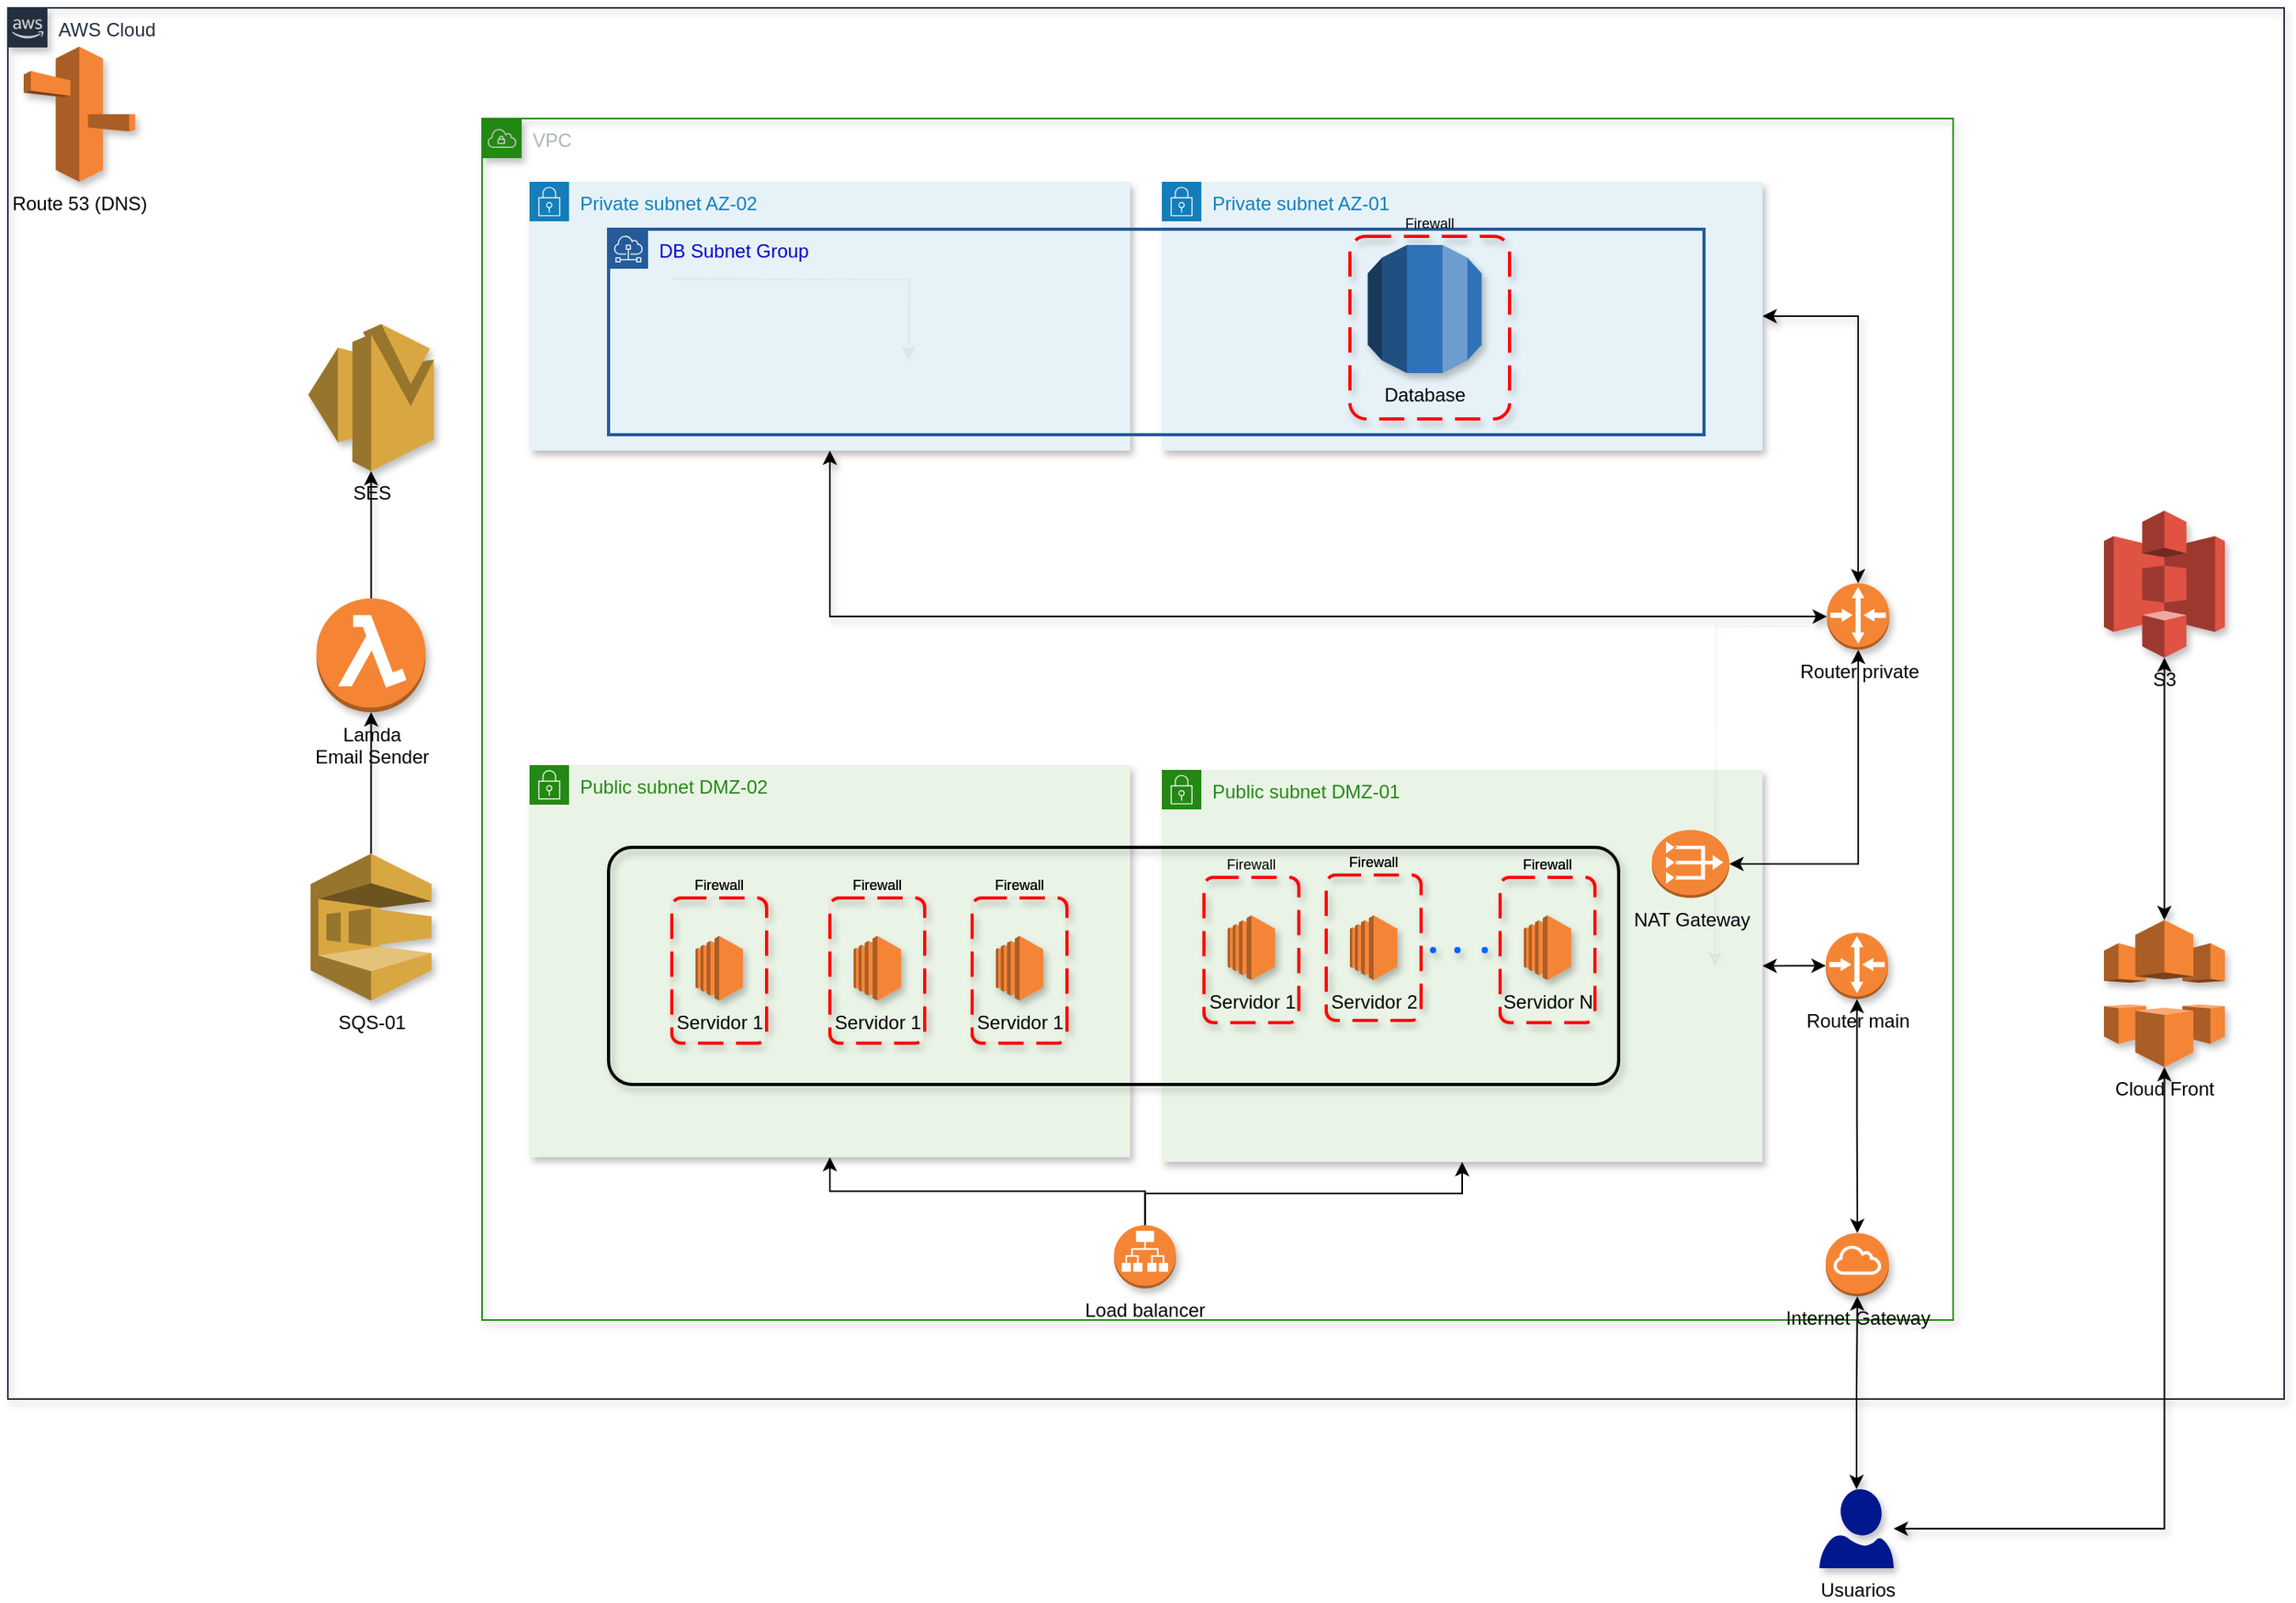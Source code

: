<mxfile version="13.7.9" type="device" pages="6"><diagram id="Ht1M8jgEwFfnCIfOTk4-" name="Infra"><mxGraphModel dx="3112" dy="2058" grid="1" gridSize="10" guides="1" tooltips="1" connect="1" arrows="1" fold="1" page="1" pageScale="1" pageWidth="1169" pageHeight="827" math="0" shadow="0"><root><mxCell id="0"/><mxCell id="1" parent="0"/><mxCell id="mnhG8lF9wxIaQaI-vo0K-8" value="Public subnet DMZ-01" style="points=[[0,0],[0.25,0],[0.5,0],[0.75,0],[1,0],[1,0.25],[1,0.5],[1,0.75],[1,1],[0.75,1],[0.5,1],[0.25,1],[0,1],[0,0.75],[0,0.5],[0,0.25]];outlineConnect=0;gradientColor=none;html=1;whiteSpace=wrap;fontSize=12;fontStyle=0;shape=mxgraph.aws4.group;grIcon=mxgraph.aws4.group_security_group;grStroke=0;strokeColor=#248814;fillColor=#E9F3E6;verticalAlign=top;align=left;spacingLeft=30;fontColor=#248814;dashed=0;shadow=1;" parent="1" vertex="1"><mxGeometry x="-50" y="322" width="380" height="248" as="geometry"/></mxCell><mxCell id="dWu1AGILDniBEXD0BU06-3" value="Public subnet DMZ-02" style="points=[[0,0],[0.25,0],[0.5,0],[0.75,0],[1,0],[1,0.25],[1,0.5],[1,0.75],[1,1],[0.75,1],[0.5,1],[0.25,1],[0,1],[0,0.75],[0,0.5],[0,0.25]];outlineConnect=0;gradientColor=none;html=1;whiteSpace=wrap;fontSize=12;fontStyle=0;shape=mxgraph.aws4.group;grIcon=mxgraph.aws4.group_security_group;grStroke=0;strokeColor=#248814;fillColor=#E9F3E6;verticalAlign=top;align=left;spacingLeft=30;fontColor=#248814;dashed=0;shadow=1;" vertex="1" parent="1"><mxGeometry x="-450" y="318.94" width="380" height="248" as="geometry"/></mxCell><mxCell id="UEzPUAAOIrF-is8g5C7q-75" value="AWS Cloud" style="points=[[0,0],[0.25,0],[0.5,0],[0.75,0],[1,0],[1,0.25],[1,0.5],[1,0.75],[1,1],[0.75,1],[0.5,1],[0.25,1],[0,1],[0,0.75],[0,0.5],[0,0.25]];outlineConnect=0;gradientColor=none;html=1;whiteSpace=wrap;fontSize=12;fontStyle=0;shape=mxgraph.aws4.group;grIcon=mxgraph.aws4.group_aws_cloud_alt;strokeColor=#232F3E;fillColor=none;verticalAlign=top;align=left;spacingLeft=30;fontColor=#232F3E;dashed=0;labelBackgroundColor=#ffffff;shadow=1;" parent="1" vertex="1"><mxGeometry x="-780" y="-160" width="1440" height="880" as="geometry"/></mxCell><mxCell id="mnhG8lF9wxIaQaI-vo0K-6" value="VPC" style="points=[[0,0],[0.25,0],[0.5,0],[0.75,0],[1,0],[1,0.25],[1,0.5],[1,0.75],[1,1],[0.75,1],[0.5,1],[0.25,1],[0,1],[0,0.75],[0,0.5],[0,0.25]];outlineConnect=0;gradientColor=none;html=1;whiteSpace=wrap;fontSize=12;fontStyle=0;shape=mxgraph.aws4.group;grIcon=mxgraph.aws4.group_vpc;strokeColor=#248814;fillColor=none;verticalAlign=top;align=left;spacingLeft=30;fontColor=#AAB7B8;dashed=0;shadow=1;" parent="1" vertex="1"><mxGeometry x="-480" y="-90" width="930.62" height="760" as="geometry"/></mxCell><mxCell id="mnhG8lF9wxIaQaI-vo0K-15" style="edgeStyle=orthogonalEdgeStyle;rounded=0;orthogonalLoop=1;jettySize=auto;html=1;shadow=1;startArrow=classic;startFill=1;" parent="1" source="mnhG8lF9wxIaQaI-vo0K-1" target="-0kQdXLuB438WXjTpxAU-2" edge="1"><mxGeometry relative="1" as="geometry"/></mxCell><mxCell id="mnhG8lF9wxIaQaI-vo0K-1" value="S3" style="outlineConnect=0;dashed=0;verticalLabelPosition=bottom;verticalAlign=top;align=center;html=1;shape=mxgraph.aws3.s3;fillColor=#E05243;gradientColor=none;shadow=1;" parent="1" vertex="1"><mxGeometry x="546" y="158" width="76.5" height="93" as="geometry"/></mxCell><mxCell id="mnhG8lF9wxIaQaI-vo0K-9" value="Private subnet AZ-02" style="points=[[0,0],[0.25,0],[0.5,0],[0.75,0],[1,0],[1,0.25],[1,0.5],[1,0.75],[1,1],[0.75,1],[0.5,1],[0.25,1],[0,1],[0,0.75],[0,0.5],[0,0.25]];outlineConnect=0;gradientColor=none;html=1;whiteSpace=wrap;fontSize=12;fontStyle=0;shape=mxgraph.aws4.group;grIcon=mxgraph.aws4.group_security_group;grStroke=0;strokeColor=#147EBA;fillColor=#E6F2F8;verticalAlign=top;align=left;spacingLeft=30;fontColor=#147EBA;dashed=0;shadow=1;" parent="1" vertex="1"><mxGeometry x="-450" y="-50" width="380" height="170" as="geometry"/></mxCell><mxCell id="MbS6RfOG2SpEnjlKsU_T-6" style="edgeStyle=orthogonalEdgeStyle;rounded=0;orthogonalLoop=1;jettySize=auto;html=1;shadow=1;startArrow=classic;startFill=1;" parent="1" source="mnhG8lF9wxIaQaI-vo0K-10" target="mnhG8lF9wxIaQaI-vo0K-9" edge="1"><mxGeometry relative="1" as="geometry"/></mxCell><mxCell id="1e-k4Do-7GrArvSf9HRF-3" style="edgeStyle=orthogonalEdgeStyle;rounded=0;comic=0;sketch=0;orthogonalLoop=1;jettySize=auto;html=1;entryX=1;entryY=0.5;entryDx=0;entryDy=0;shadow=1;strokeWidth=1;exitX=0.5;exitY=0;exitDx=0;exitDy=0;exitPerimeter=0;startArrow=classic;startFill=1;" parent="1" source="mnhG8lF9wxIaQaI-vo0K-10" target="1e-k4Do-7GrArvSf9HRF-1" edge="1"><mxGeometry relative="1" as="geometry"/></mxCell><mxCell id="gbFGAJxC1Kx1Fr5ggsgY-8" style="edgeStyle=orthogonalEdgeStyle;rounded=0;orthogonalLoop=1;jettySize=auto;html=1;entryX=1;entryY=0.5;entryDx=0;entryDy=0;entryPerimeter=0;fontColor=#0000CC;startArrow=classic;startFill=1;" parent="1" source="mnhG8lF9wxIaQaI-vo0K-10" target="gbFGAJxC1Kx1Fr5ggsgY-1" edge="1"><mxGeometry relative="1" as="geometry"><Array as="points"><mxPoint x="391" y="382"/></Array></mxGeometry></mxCell><mxCell id="mnhG8lF9wxIaQaI-vo0K-10" value="Router private" style="outlineConnect=0;dashed=0;verticalLabelPosition=bottom;verticalAlign=top;align=center;html=1;shape=mxgraph.aws3.router;fillColor=#F58534;gradientColor=none;shadow=1;" parent="1" vertex="1"><mxGeometry x="370.75" y="204" width="39.5" height="42" as="geometry"/></mxCell><mxCell id="mnhG8lF9wxIaQaI-vo0K-13" value="Internet Gateway" style="outlineConnect=0;dashed=0;verticalLabelPosition=bottom;verticalAlign=top;align=center;html=1;shape=mxgraph.aws3.internet_gateway;fillColor=#F58534;gradientColor=none;shadow=1;" parent="1" vertex="1"><mxGeometry x="370" y="615" width="40" height="40" as="geometry"/></mxCell><mxCell id="mnhG8lF9wxIaQaI-vo0K-17" style="edgeStyle=orthogonalEdgeStyle;rounded=0;orthogonalLoop=1;jettySize=auto;html=1;startArrow=classic;startFill=1;shadow=1;" parent="1" source="mnhG8lF9wxIaQaI-vo0K-16" target="-0kQdXLuB438WXjTpxAU-2" edge="1"><mxGeometry relative="1" as="geometry"/></mxCell><mxCell id="0e9tTVmKx0OEhNhf9QH6-1" style="edgeStyle=orthogonalEdgeStyle;rounded=0;comic=0;sketch=0;orthogonalLoop=1;jettySize=auto;html=1;shadow=1;strokeWidth=1;startArrow=classic;startFill=1;" parent="1" source="mnhG8lF9wxIaQaI-vo0K-16" target="mnhG8lF9wxIaQaI-vo0K-13" edge="1"><mxGeometry relative="1" as="geometry"/></mxCell><mxCell id="mnhG8lF9wxIaQaI-vo0K-16" value="Usuarios" style="aspect=fixed;pointerEvents=1;shadow=1;dashed=0;html=1;strokeColor=none;labelPosition=center;verticalLabelPosition=bottom;verticalAlign=top;align=center;fillColor=#00188D;shape=mxgraph.azure.user" parent="1" vertex="1"><mxGeometry x="366" y="777" width="47" height="50" as="geometry"/></mxCell><mxCell id="mnhG8lF9wxIaQaI-vo0K-21" value="Firewall" style="rounded=1;arcSize=10;dashed=1;strokeColor=#ff0000;fillColor=none;gradientColor=none;dashPattern=8 4;strokeWidth=2;verticalAlign=bottom;fontSize=9;labelPosition=center;verticalLabelPosition=top;align=center;shadow=1;" parent="1" vertex="1"><mxGeometry x="-23.34" y="390" width="60" height="91.88" as="geometry"/></mxCell><mxCell id="MbS6RfOG2SpEnjlKsU_T-3" value="Servidor 1" style="outlineConnect=0;dashed=0;verticalLabelPosition=bottom;verticalAlign=top;align=center;html=1;shape=mxgraph.aws3.ec2;fillColor=#F58536;gradientColor=none;fontFamily=Helvetica;fontSize=12;fontColor=#000000;strokeColor=#000000;shadow=1;" parent="1" vertex="1"><mxGeometry x="-8.34" y="414" width="30" height="41" as="geometry"/></mxCell><mxCell id="MbS6RfOG2SpEnjlKsU_T-4" value="Servidor 2" style="outlineConnect=0;dashed=0;verticalLabelPosition=bottom;verticalAlign=top;align=center;html=1;shape=mxgraph.aws3.ec2;fillColor=#F58536;gradientColor=none;fontFamily=Helvetica;fontSize=12;fontColor=#000000;strokeColor=#000000;shadow=1;" parent="1" vertex="1"><mxGeometry x="69" y="414" width="30" height="41" as="geometry"/></mxCell><mxCell id="MbS6RfOG2SpEnjlKsU_T-5" value="Servidor N" style="outlineConnect=0;dashed=0;verticalLabelPosition=bottom;verticalAlign=top;align=center;html=1;shape=mxgraph.aws3.ec2;fillColor=#F58536;gradientColor=none;fontFamily=Helvetica;fontSize=12;fontColor=#000000;strokeColor=#000000;shadow=1;" parent="1" vertex="1"><mxGeometry x="179" y="414" width="30" height="41" as="geometry"/></mxCell><mxCell id="dWu1AGILDniBEXD0BU06-4" style="edgeStyle=orthogonalEdgeStyle;rounded=0;orthogonalLoop=1;jettySize=auto;html=1;entryX=0.5;entryY=1;entryDx=0;entryDy=0;" edge="1" parent="1" source="OxUXf7kW-paoAAkhmsjb-1" target="dWu1AGILDniBEXD0BU06-3"><mxGeometry relative="1" as="geometry"/></mxCell><mxCell id="dWu1AGILDniBEXD0BU06-5" style="edgeStyle=orthogonalEdgeStyle;rounded=0;orthogonalLoop=1;jettySize=auto;html=1;" edge="1" parent="1" source="OxUXf7kW-paoAAkhmsjb-1" target="mnhG8lF9wxIaQaI-vo0K-8"><mxGeometry relative="1" as="geometry"/></mxCell><mxCell id="OxUXf7kW-paoAAkhmsjb-1" value="Load balancer" style="outlineConnect=0;dashed=0;verticalLabelPosition=bottom;verticalAlign=top;align=center;html=1;shape=mxgraph.aws3.application_load_balancer;fillColor=#F58534;gradientColor=none;shadow=1;" parent="1" vertex="1"><mxGeometry x="-80.19" y="610" width="39.19" height="40" as="geometry"/></mxCell><mxCell id="MbS6RfOG2SpEnjlKsU_T-8" value="Firewall" style="rounded=1;arcSize=10;dashed=1;strokeColor=#ff0000;fillColor=none;gradientColor=none;dashPattern=8 4;strokeWidth=2;verticalAlign=bottom;fontSize=9;labelPosition=center;verticalLabelPosition=top;align=center;shadow=1;" parent="1" vertex="1"><mxGeometry x="54" y="388.56" width="60" height="91.88" as="geometry"/></mxCell><mxCell id="MbS6RfOG2SpEnjlKsU_T-9" value="Firewall" style="rounded=1;arcSize=10;dashed=1;strokeColor=#ff0000;fillColor=none;gradientColor=none;dashPattern=8 4;strokeWidth=2;verticalAlign=bottom;fontSize=9;labelPosition=center;verticalLabelPosition=top;align=center;shadow=1;" parent="1" vertex="1"><mxGeometry x="164" y="390" width="60" height="91.88" as="geometry"/></mxCell><mxCell id="MbS6RfOG2SpEnjlKsU_T-10" value="" style="shape=ellipse;fillColor=#0065FF;strokeColor=none;html=1;fontSize=9;shadow=1;" parent="1" vertex="1"><mxGeometry x="119.6" y="433.94" width="4" height="4" as="geometry"/></mxCell><mxCell id="MbS6RfOG2SpEnjlKsU_T-11" value="" style="shape=ellipse;fillColor=#0065FF;strokeColor=none;html=1;fontSize=9;shadow=1;" parent="1" vertex="1"><mxGeometry x="135" y="433.94" width="4" height="4" as="geometry"/></mxCell><mxCell id="MbS6RfOG2SpEnjlKsU_T-12" value="" style="shape=ellipse;fillColor=#0065FF;strokeColor=none;html=1;fontSize=9;shadow=1;" parent="1" vertex="1"><mxGeometry x="152.31" y="433.94" width="4" height="4" as="geometry"/></mxCell><mxCell id="-0kQdXLuB438WXjTpxAU-2" value="Cloud Front" style="outlineConnect=0;dashed=0;verticalLabelPosition=bottom;verticalAlign=top;align=center;html=1;shape=mxgraph.aws3.cloudfront;fillColor=#F58536;gradientColor=none;shadow=1;" parent="1" vertex="1"><mxGeometry x="546" y="417" width="76.5" height="93" as="geometry"/></mxCell><mxCell id="wUTjRbT7Kc_LZIl7Wlyh-1" style="edgeStyle=orthogonalEdgeStyle;rounded=0;comic=0;sketch=0;orthogonalLoop=1;jettySize=auto;html=1;shadow=1;strokeWidth=1;" parent="1" source="Nk1z6KC5Ir7FFRCZGZQF-1" target="Nk1z6KC5Ir7FFRCZGZQF-4" edge="1"><mxGeometry relative="1" as="geometry"/></mxCell><mxCell id="Nk1z6KC5Ir7FFRCZGZQF-1" value="SQS-01" style="outlineConnect=0;dashed=0;verticalLabelPosition=bottom;verticalAlign=top;align=center;html=1;shape=mxgraph.aws3.sqs;fillColor=#D9A741;gradientColor=none;shadow=1;" parent="1" vertex="1"><mxGeometry x="-588.5" y="375" width="76.5" height="93" as="geometry"/></mxCell><mxCell id="Nk1z6KC5Ir7FFRCZGZQF-3" value="SES" style="outlineConnect=0;dashed=0;verticalLabelPosition=bottom;verticalAlign=top;align=center;html=1;shape=mxgraph.aws3.ses;fillColor=#D9A741;gradientColor=none;shadow=1;" parent="1" vertex="1"><mxGeometry x="-590" y="40" width="79.5" height="93" as="geometry"/></mxCell><mxCell id="Nk1z6KC5Ir7FFRCZGZQF-5" style="edgeStyle=orthogonalEdgeStyle;rounded=0;orthogonalLoop=1;jettySize=auto;html=1;shadow=1;" parent="1" source="Nk1z6KC5Ir7FFRCZGZQF-4" target="Nk1z6KC5Ir7FFRCZGZQF-3" edge="1"><mxGeometry relative="1" as="geometry"/></mxCell><mxCell id="Nk1z6KC5Ir7FFRCZGZQF-4" value="Lamda&lt;br&gt;Email Sender" style="outlineConnect=0;dashed=0;verticalLabelPosition=bottom;verticalAlign=top;align=center;html=1;shape=mxgraph.aws3.lambda_function;fillColor=#F58534;gradientColor=none;shadow=1;" parent="1" vertex="1"><mxGeometry x="-584.75" y="213.5" width="69" height="72" as="geometry"/></mxCell><mxCell id="a4WOM5VTJcxrO73jm8Ho-1" value="Route 53 (DNS)" style="outlineConnect=0;dashed=0;verticalLabelPosition=bottom;verticalAlign=top;align=center;html=1;shape=mxgraph.aws3.route_53;fillColor=#F58536;gradientColor=none;shadow=1;" parent="1" vertex="1"><mxGeometry x="-770" y="-135.5" width="70.5" height="85.5" as="geometry"/></mxCell><mxCell id="zT_Kn03Fci27_pbCyP-L-4" style="edgeStyle=orthogonalEdgeStyle;rounded=0;orthogonalLoop=1;jettySize=auto;html=1;shadow=1;sketch=0;fillOpacity=20;strokeOpacity=20;snapToPoint=0;fixDash=0;metaEdit=0;backgroundOutline=0;comic=0;deletable=1;opacity=20;" parent="1" edge="1"><mxGeometry relative="1" as="geometry"><mxPoint x="-361" y="11.429" as="sourcePoint"/><mxPoint x="-210.286" y="63" as="targetPoint"/></mxGeometry></mxCell><mxCell id="zT_Kn03Fci27_pbCyP-L-10" value="Firewall" style="rounded=1;arcSize=10;dashed=1;strokeColor=#ff0000;fillColor=none;gradientColor=none;dashPattern=8 4;strokeWidth=2;verticalAlign=bottom;fontSize=9;labelPosition=center;verticalLabelPosition=top;align=center;shadow=1;sketch=0;fillOpacity=20;strokeOpacity=20;snapToPoint=0;fixDash=0;metaEdit=0;backgroundOutline=0;comic=0;deletable=1;opacity=20;" parent="1" vertex="1"><mxGeometry x="164" y="390" width="60" height="91.88" as="geometry"/></mxCell><mxCell id="zT_Kn03Fci27_pbCyP-L-11" value="Firewall" style="rounded=1;arcSize=10;dashed=1;strokeColor=#ff0000;fillColor=none;gradientColor=none;dashPattern=8 4;strokeWidth=2;verticalAlign=bottom;fontSize=9;labelPosition=center;verticalLabelPosition=top;align=center;shadow=1;sketch=0;fillOpacity=20;strokeOpacity=20;snapToPoint=0;fixDash=0;metaEdit=0;backgroundOutline=0;comic=0;deletable=1;opacity=20;" parent="1" vertex="1"><mxGeometry x="54" y="388.56" width="60" height="91.88" as="geometry"/></mxCell><mxCell id="zT_Kn03Fci27_pbCyP-L-14" style="edgeStyle=orthogonalEdgeStyle;rounded=0;orthogonalLoop=1;jettySize=auto;html=1;shadow=1;sketch=0;fillOpacity=20;strokeOpacity=20;snapToPoint=0;fixDash=0;metaEdit=0;backgroundOutline=0;comic=0;deletable=1;opacity=20;" parent="1" edge="1"><mxGeometry relative="1" as="geometry"><mxPoint x="360.0" y="231" as="sourcePoint"/><mxPoint x="300" y="446" as="targetPoint"/></mxGeometry></mxCell><mxCell id="1e-k4Do-7GrArvSf9HRF-1" value="Private subnet AZ-01" style="points=[[0,0],[0.25,0],[0.5,0],[0.75,0],[1,0],[1,0.25],[1,0.5],[1,0.75],[1,1],[0.75,1],[0.5,1],[0.25,1],[0,1],[0,0.75],[0,0.5],[0,0.25]];outlineConnect=0;gradientColor=none;html=1;whiteSpace=wrap;fontSize=12;fontStyle=0;shape=mxgraph.aws4.group;grIcon=mxgraph.aws4.group_security_group;grStroke=0;strokeColor=#147EBA;fillColor=#E6F2F8;verticalAlign=top;align=left;spacingLeft=30;fontColor=#147EBA;dashed=0;shadow=1;" parent="1" vertex="1"><mxGeometry x="-49.99" y="-50" width="379.99" height="170" as="geometry"/></mxCell><mxCell id="gbFGAJxC1Kx1Fr5ggsgY-1" value="NAT Gateway" style="outlineConnect=0;dashed=0;verticalLabelPosition=bottom;verticalAlign=top;align=center;shape=mxgraph.aws3.vpc_nat_gateway;fillColor=#F58536;gradientColor=none;html=1;labelBorderColor=none;flipH=0;flipV=0;labelBackgroundColor=none;" parent="1" vertex="1"><mxGeometry x="260" y="360" width="49" height="43" as="geometry"/></mxCell><mxCell id="gbFGAJxC1Kx1Fr5ggsgY-4" style="edgeStyle=orthogonalEdgeStyle;rounded=0;orthogonalLoop=1;jettySize=auto;html=1;fontColor=#000000;startArrow=classic;startFill=1;" parent="1" source="gbFGAJxC1Kx1Fr5ggsgY-3" target="mnhG8lF9wxIaQaI-vo0K-13" edge="1"><mxGeometry relative="1" as="geometry"/></mxCell><mxCell id="gbFGAJxC1Kx1Fr5ggsgY-9" style="edgeStyle=orthogonalEdgeStyle;rounded=0;orthogonalLoop=1;jettySize=auto;html=1;entryX=1;entryY=0.5;entryDx=0;entryDy=0;startArrow=classic;startFill=1;fontColor=#0000CC;" parent="1" source="gbFGAJxC1Kx1Fr5ggsgY-3" target="mnhG8lF9wxIaQaI-vo0K-8" edge="1"><mxGeometry relative="1" as="geometry"/></mxCell><mxCell id="gbFGAJxC1Kx1Fr5ggsgY-3" value="Router main" style="outlineConnect=0;dashed=0;verticalLabelPosition=bottom;verticalAlign=top;align=center;html=1;shape=mxgraph.aws3.router;fillColor=#F58534;gradientColor=none;shadow=1;" parent="1" vertex="1"><mxGeometry x="370" y="424.94" width="39.5" height="42" as="geometry"/></mxCell><mxCell id="gbFGAJxC1Kx1Fr5ggsgY-5" value="DB&amp;nbsp;Subnet Group" style="outlineConnect=0;gradientColor=none;html=1;whiteSpace=wrap;fontSize=12;fontStyle=0;shape=mxgraph.aws4.group;grIcon=mxgraph.aws4.group_subnet;fillColor=none;verticalAlign=top;align=left;spacingLeft=30;dashed=0;labelBackgroundColor=none;strokeWidth=2;strokeColor=#255B99;fontColor=#0000CC;" parent="1" vertex="1"><mxGeometry x="-400" y="-20" width="693" height="130" as="geometry"/></mxCell><mxCell id="mnhG8lF9wxIaQaI-vo0K-4" value="Database" style="outlineConnect=0;dashed=0;verticalLabelPosition=bottom;verticalAlign=top;align=center;html=1;shape=mxgraph.aws3.rds;fillColor=#2E73B8;gradientColor=none;shadow=1;" parent="1" vertex="1"><mxGeometry x="80.31" y="-10" width="72" height="81" as="geometry"/></mxCell><mxCell id="MbS6RfOG2SpEnjlKsU_T-2" value="" style="rounded=1;arcSize=10;dashed=0;fillColor=none;gradientColor=none;strokeWidth=2;shadow=1;" parent="1" vertex="1"><mxGeometry x="-400" y="370.94" width="639" height="150" as="geometry"/></mxCell><mxCell id="dWu1AGILDniBEXD0BU06-6" value="Firewall" style="rounded=1;arcSize=10;dashed=1;strokeColor=#ff0000;fillColor=none;gradientColor=none;dashPattern=8 4;strokeWidth=2;verticalAlign=bottom;fontSize=9;labelPosition=center;verticalLabelPosition=top;align=center;shadow=1;" vertex="1" parent="1"><mxGeometry x="-360" y="403" width="60" height="91.88" as="geometry"/></mxCell><mxCell id="dWu1AGILDniBEXD0BU06-7" value="Servidor 1" style="outlineConnect=0;dashed=0;verticalLabelPosition=bottom;verticalAlign=top;align=center;html=1;shape=mxgraph.aws3.ec2;fillColor=#F58536;gradientColor=none;fontFamily=Helvetica;fontSize=12;fontColor=#000000;strokeColor=#000000;shadow=1;" vertex="1" parent="1"><mxGeometry x="-345" y="427" width="30" height="41" as="geometry"/></mxCell><mxCell id="dWu1AGILDniBEXD0BU06-8" value="Firewall" style="rounded=0;arcSize=10;dashed=1;strokeColor=#ff0000;fillColor=none;gradientColor=none;dashPattern=8 4;strokeWidth=2;verticalAlign=bottom;fontSize=9;labelPosition=center;verticalLabelPosition=top;align=center;shadow=1;sketch=0;fillOpacity=20;strokeOpacity=20;snapToPoint=0;fixDash=0;metaEdit=0;backgroundOutline=0;comic=0;deletable=1;opacity=20;glass=0;" vertex="1" parent="1"><mxGeometry x="-360" y="403" width="60" height="91.88" as="geometry"/></mxCell><mxCell id="dWu1AGILDniBEXD0BU06-9" value="Firewall" style="rounded=1;arcSize=10;dashed=1;strokeColor=#ff0000;fillColor=none;gradientColor=none;dashPattern=8 4;strokeWidth=2;verticalAlign=bottom;fontSize=9;labelPosition=center;verticalLabelPosition=top;align=center;shadow=1;" vertex="1" parent="1"><mxGeometry x="-260" y="403" width="60" height="91.88" as="geometry"/></mxCell><mxCell id="dWu1AGILDniBEXD0BU06-10" value="Servidor 1" style="outlineConnect=0;dashed=0;verticalLabelPosition=bottom;verticalAlign=top;align=center;html=1;shape=mxgraph.aws3.ec2;fillColor=#F58536;gradientColor=none;fontFamily=Helvetica;fontSize=12;fontColor=#000000;strokeColor=#000000;shadow=1;" vertex="1" parent="1"><mxGeometry x="-245" y="427" width="30" height="41" as="geometry"/></mxCell><mxCell id="dWu1AGILDniBEXD0BU06-11" value="Firewall" style="rounded=0;arcSize=10;dashed=1;strokeColor=#ff0000;fillColor=none;gradientColor=none;dashPattern=8 4;strokeWidth=2;verticalAlign=bottom;fontSize=9;labelPosition=center;verticalLabelPosition=top;align=center;shadow=1;sketch=0;fillOpacity=20;strokeOpacity=20;snapToPoint=0;fixDash=0;metaEdit=0;backgroundOutline=0;comic=0;deletable=1;opacity=20;glass=0;" vertex="1" parent="1"><mxGeometry x="-260" y="403" width="60" height="91.88" as="geometry"/></mxCell><mxCell id="dWu1AGILDniBEXD0BU06-12" value="Firewall" style="rounded=1;arcSize=10;dashed=1;strokeColor=#ff0000;fillColor=none;gradientColor=none;dashPattern=8 4;strokeWidth=2;verticalAlign=bottom;fontSize=9;labelPosition=center;verticalLabelPosition=top;align=center;shadow=1;" vertex="1" parent="1"><mxGeometry x="-170" y="403" width="60" height="91.88" as="geometry"/></mxCell><mxCell id="dWu1AGILDniBEXD0BU06-13" value="Servidor 1" style="outlineConnect=0;dashed=0;verticalLabelPosition=bottom;verticalAlign=top;align=center;html=1;shape=mxgraph.aws3.ec2;fillColor=#F58536;gradientColor=none;fontFamily=Helvetica;fontSize=12;fontColor=#000000;strokeColor=#000000;shadow=1;" vertex="1" parent="1"><mxGeometry x="-155" y="427" width="30" height="41" as="geometry"/></mxCell><mxCell id="dWu1AGILDniBEXD0BU06-14" value="Firewall" style="rounded=0;arcSize=10;dashed=1;strokeColor=#ff0000;fillColor=none;gradientColor=none;dashPattern=8 4;strokeWidth=2;verticalAlign=bottom;fontSize=9;labelPosition=center;verticalLabelPosition=top;align=center;shadow=1;sketch=0;fillOpacity=20;strokeOpacity=20;snapToPoint=0;fixDash=0;metaEdit=0;backgroundOutline=0;comic=0;deletable=1;opacity=20;glass=0;" vertex="1" parent="1"><mxGeometry x="-170" y="403" width="60" height="91.88" as="geometry"/></mxCell><mxCell id="iEocLzQIbX1gVt_c5bhN-2" value="Firewall" style="rounded=1;arcSize=10;dashed=1;strokeColor=#ff0000;fillColor=none;gradientColor=none;dashPattern=8 4;strokeWidth=2;verticalAlign=bottom;fontSize=9;labelPosition=center;verticalLabelPosition=top;align=center;shadow=1;" vertex="1" parent="1"><mxGeometry x="69" y="-15.44" width="101" height="115.44" as="geometry"/></mxCell></root></mxGraphModel></diagram><diagram id="qpSCPYUVqvApu8bBz1Ph" name="add vpc"><mxGraphModel dx="1943" dy="1231" grid="1" gridSize="10" guides="1" tooltips="1" connect="1" arrows="1" fold="1" page="1" pageScale="1" pageWidth="850" pageHeight="1100" math="0" shadow="0"><root><mxCell id="N6f3MoPMGR9U4BgTMxcW-0"/><mxCell id="N6f3MoPMGR9U4BgTMxcW-1" parent="N6f3MoPMGR9U4BgTMxcW-0"/><mxCell id="lVEUoDIMhGO4GV6eUrnQ-0" value="AWS Cloud" style="points=[[0,0],[0.25,0],[0.5,0],[0.75,0],[1,0],[1,0.25],[1,0.5],[1,0.75],[1,1],[0.75,1],[0.5,1],[0.25,1],[0,1],[0,0.75],[0,0.5],[0,0.25]];outlineConnect=0;gradientColor=none;html=1;whiteSpace=wrap;fontSize=12;fontStyle=0;shape=mxgraph.aws4.group;grIcon=mxgraph.aws4.group_aws_cloud_alt;strokeColor=#232F3E;fillColor=none;verticalAlign=top;align=left;spacingLeft=30;fontColor=#232F3E;dashed=0;labelBackgroundColor=#ffffff;shadow=1;" vertex="1" parent="N6f3MoPMGR9U4BgTMxcW-1"><mxGeometry x="20" y="20" width="1080" height="880" as="geometry"/></mxCell><mxCell id="lVEUoDIMhGO4GV6eUrnQ-1" value="VPC" style="points=[[0,0],[0.25,0],[0.5,0],[0.75,0],[1,0],[1,0.25],[1,0.5],[1,0.75],[1,1],[0.75,1],[0.5,1],[0.25,1],[0,1],[0,0.75],[0,0.5],[0,0.25]];outlineConnect=0;gradientColor=none;html=1;whiteSpace=wrap;fontSize=12;fontStyle=0;shape=mxgraph.aws4.group;grIcon=mxgraph.aws4.group_vpc;strokeColor=#248814;fillColor=none;verticalAlign=top;align=left;spacingLeft=30;fontColor=#AAB7B8;dashed=0;shadow=1;" vertex="1" parent="N6f3MoPMGR9U4BgTMxcW-1"><mxGeometry x="340" y="90" width="550.62" height="730" as="geometry"/></mxCell><mxCell id="lVEUoDIMhGO4GV6eUrnQ-2" value="Public subnet" style="points=[[0,0],[0.25,0],[0.5,0],[0.75,0],[1,0],[1,0.25],[1,0.5],[1,0.75],[1,1],[0.75,1],[0.5,1],[0.25,1],[0,1],[0,0.75],[0,0.5],[0,0.25]];outlineConnect=0;gradientColor=none;html=1;whiteSpace=wrap;fontSize=12;fontStyle=0;shape=mxgraph.aws4.group;grIcon=mxgraph.aws4.group_security_group;grStroke=0;strokeColor=#248814;fillColor=#E9F3E6;verticalAlign=top;align=left;spacingLeft=30;fontColor=#248814;dashed=0;shadow=1;" vertex="1" parent="N6f3MoPMGR9U4BgTMxcW-1"><mxGeometry x="390" y="502" width="380" height="248" as="geometry"/></mxCell><mxCell id="lVEUoDIMhGO4GV6eUrnQ-4" style="edgeStyle=orthogonalEdgeStyle;rounded=0;orthogonalLoop=1;jettySize=auto;html=1;shadow=1;startArrow=classic;startFill=1;" edge="1" parent="N6f3MoPMGR9U4BgTMxcW-1" source="lVEUoDIMhGO4GV6eUrnQ-5" target="lVEUoDIMhGO4GV6eUrnQ-28"><mxGeometry relative="1" as="geometry"/></mxCell><mxCell id="lVEUoDIMhGO4GV6eUrnQ-5" value="S3" style="outlineConnect=0;dashed=0;verticalLabelPosition=bottom;verticalAlign=top;align=center;html=1;shape=mxgraph.aws3.s3;fillColor=#E05243;gradientColor=none;shadow=1;" vertex="1" parent="N6f3MoPMGR9U4BgTMxcW-1"><mxGeometry x="986" y="338" width="76.5" height="93" as="geometry"/></mxCell><mxCell id="lVEUoDIMhGO4GV6eUrnQ-13" value="Internet Gateway" style="outlineConnect=0;dashed=0;verticalLabelPosition=bottom;verticalAlign=top;align=center;html=1;shape=mxgraph.aws3.internet_gateway;fillColor=#F58534;gradientColor=none;shadow=1;" vertex="1" parent="N6f3MoPMGR9U4BgTMxcW-1"><mxGeometry x="810" y="795" width="40" height="40" as="geometry"/></mxCell><mxCell id="lVEUoDIMhGO4GV6eUrnQ-14" style="edgeStyle=orthogonalEdgeStyle;rounded=0;orthogonalLoop=1;jettySize=auto;html=1;startArrow=classic;startFill=1;shadow=1;" edge="1" parent="N6f3MoPMGR9U4BgTMxcW-1" source="lVEUoDIMhGO4GV6eUrnQ-16" target="lVEUoDIMhGO4GV6eUrnQ-28"><mxGeometry relative="1" as="geometry"/></mxCell><mxCell id="lVEUoDIMhGO4GV6eUrnQ-15" style="edgeStyle=orthogonalEdgeStyle;rounded=0;comic=0;sketch=0;orthogonalLoop=1;jettySize=auto;html=1;shadow=1;strokeWidth=1;startArrow=classic;startFill=1;" edge="1" parent="N6f3MoPMGR9U4BgTMxcW-1" source="lVEUoDIMhGO4GV6eUrnQ-16" target="lVEUoDIMhGO4GV6eUrnQ-13"><mxGeometry relative="1" as="geometry"/></mxCell><mxCell id="lVEUoDIMhGO4GV6eUrnQ-16" value="Usuarios" style="aspect=fixed;pointerEvents=1;shadow=1;dashed=0;html=1;strokeColor=none;labelPosition=center;verticalLabelPosition=bottom;verticalAlign=top;align=center;fillColor=#00188D;shape=mxgraph.azure.user" vertex="1" parent="N6f3MoPMGR9U4BgTMxcW-1"><mxGeometry x="806" y="957" width="47" height="50" as="geometry"/></mxCell><mxCell id="lVEUoDIMhGO4GV6eUrnQ-28" value="Cloud Front" style="outlineConnect=0;dashed=0;verticalLabelPosition=bottom;verticalAlign=top;align=center;html=1;shape=mxgraph.aws3.cloudfront;fillColor=#F58536;gradientColor=none;shadow=1;" vertex="1" parent="N6f3MoPMGR9U4BgTMxcW-1"><mxGeometry x="986" y="597" width="76.5" height="93" as="geometry"/></mxCell><mxCell id="lVEUoDIMhGO4GV6eUrnQ-34" value="Route 53 (DNS)" style="outlineConnect=0;dashed=0;verticalLabelPosition=bottom;verticalAlign=top;align=center;html=1;shape=mxgraph.aws3.route_53;fillColor=#F58536;gradientColor=none;shadow=1;" vertex="1" parent="N6f3MoPMGR9U4BgTMxcW-1"><mxGeometry x="40" y="70" width="70.5" height="85.5" as="geometry"/></mxCell><mxCell id="lVEUoDIMhGO4GV6eUrnQ-35" style="edgeStyle=orthogonalEdgeStyle;rounded=0;orthogonalLoop=1;jettySize=auto;html=1;shadow=1;sketch=0;fillOpacity=20;strokeOpacity=20;snapToPoint=0;fixDash=0;metaEdit=0;backgroundOutline=0;comic=0;deletable=1;opacity=20;" edge="1" parent="N6f3MoPMGR9U4BgTMxcW-1"><mxGeometry relative="1" as="geometry"><mxPoint x="79" y="191.429" as="sourcePoint"/><mxPoint x="229.714" y="243" as="targetPoint"/></mxGeometry></mxCell><mxCell id="lVEUoDIMhGO4GV6eUrnQ-40" style="edgeStyle=orthogonalEdgeStyle;rounded=0;orthogonalLoop=1;jettySize=auto;html=1;shadow=1;sketch=0;fillOpacity=20;strokeOpacity=20;snapToPoint=0;fixDash=0;metaEdit=0;backgroundOutline=0;comic=0;deletable=1;opacity=20;" edge="1" parent="N6f3MoPMGR9U4BgTMxcW-1"><mxGeometry relative="1" as="geometry"><mxPoint x="800" y="411" as="sourcePoint"/><mxPoint x="740" y="626" as="targetPoint"/></mxGeometry></mxCell><mxCell id="lVEUoDIMhGO4GV6eUrnQ-43" style="edgeStyle=orthogonalEdgeStyle;rounded=0;orthogonalLoop=1;jettySize=auto;html=1;fontColor=#000000;startArrow=classic;startFill=1;" edge="1" parent="N6f3MoPMGR9U4BgTMxcW-1" source="lVEUoDIMhGO4GV6eUrnQ-45" target="lVEUoDIMhGO4GV6eUrnQ-13"><mxGeometry relative="1" as="geometry"/></mxCell><mxCell id="lVEUoDIMhGO4GV6eUrnQ-44" style="edgeStyle=orthogonalEdgeStyle;rounded=0;orthogonalLoop=1;jettySize=auto;html=1;entryX=1;entryY=0.5;entryDx=0;entryDy=0;startArrow=classic;startFill=1;fontColor=#0000CC;" edge="1" parent="N6f3MoPMGR9U4BgTMxcW-1" source="lVEUoDIMhGO4GV6eUrnQ-45" target="lVEUoDIMhGO4GV6eUrnQ-2"><mxGeometry relative="1" as="geometry"/></mxCell><mxCell id="lVEUoDIMhGO4GV6eUrnQ-45" value="Router main" style="outlineConnect=0;dashed=0;verticalLabelPosition=bottom;verticalAlign=top;align=center;html=1;shape=mxgraph.aws3.router;fillColor=#F58534;gradientColor=none;shadow=1;" vertex="1" parent="N6f3MoPMGR9U4BgTMxcW-1"><mxGeometry x="810" y="604.94" width="39.5" height="42" as="geometry"/></mxCell></root></mxGraphModel></diagram><diagram id="PSJ9q5Gx5yvwK3aDZa-q" name="add private subnet 01"><mxGraphModel dx="2450" dy="2114" grid="1" gridSize="10" guides="1" tooltips="1" connect="1" arrows="1" fold="1" page="1" pageScale="1" pageWidth="850" pageHeight="1100" math="0" shadow="0"><root><mxCell id="J4iWtuYOqRt1VYGnCR5L-0"/><mxCell id="J4iWtuYOqRt1VYGnCR5L-1" parent="J4iWtuYOqRt1VYGnCR5L-0"/><mxCell id="J4iWtuYOqRt1VYGnCR5L-2" value="AWS Cloud" style="points=[[0,0],[0.25,0],[0.5,0],[0.75,0],[1,0],[1,0.25],[1,0.5],[1,0.75],[1,1],[0.75,1],[0.5,1],[0.25,1],[0,1],[0,0.75],[0,0.5],[0,0.25]];outlineConnect=0;gradientColor=none;html=1;whiteSpace=wrap;fontSize=12;fontStyle=0;shape=mxgraph.aws4.group;grIcon=mxgraph.aws4.group_aws_cloud_alt;strokeColor=#232F3E;fillColor=none;verticalAlign=top;align=left;spacingLeft=30;fontColor=#232F3E;dashed=0;labelBackgroundColor=#ffffff;shadow=1;" vertex="1" parent="J4iWtuYOqRt1VYGnCR5L-1"><mxGeometry x="-420" y="-160" width="1080" height="880" as="geometry"/></mxCell><mxCell id="J4iWtuYOqRt1VYGnCR5L-3" value="VPC" style="points=[[0,0],[0.25,0],[0.5,0],[0.75,0],[1,0],[1,0.25],[1,0.5],[1,0.75],[1,1],[0.75,1],[0.5,1],[0.25,1],[0,1],[0,0.75],[0,0.5],[0,0.25]];outlineConnect=0;gradientColor=none;html=1;whiteSpace=wrap;fontSize=12;fontStyle=0;shape=mxgraph.aws4.group;grIcon=mxgraph.aws4.group_vpc;strokeColor=#248814;fillColor=none;verticalAlign=top;align=left;spacingLeft=30;fontColor=#AAB7B8;dashed=0;shadow=1;" vertex="1" parent="J4iWtuYOqRt1VYGnCR5L-1"><mxGeometry x="-100" y="-90" width="550.62" height="730" as="geometry"/></mxCell><mxCell id="J4iWtuYOqRt1VYGnCR5L-4" value="Public subnet" style="points=[[0,0],[0.25,0],[0.5,0],[0.75,0],[1,0],[1,0.25],[1,0.5],[1,0.75],[1,1],[0.75,1],[0.5,1],[0.25,1],[0,1],[0,0.75],[0,0.5],[0,0.25]];outlineConnect=0;gradientColor=none;html=1;whiteSpace=wrap;fontSize=12;fontStyle=0;shape=mxgraph.aws4.group;grIcon=mxgraph.aws4.group_security_group;grStroke=0;strokeColor=#248814;fillColor=#E9F3E6;verticalAlign=top;align=left;spacingLeft=30;fontColor=#248814;dashed=0;shadow=1;" vertex="1" parent="J4iWtuYOqRt1VYGnCR5L-1"><mxGeometry x="-50" y="322" width="380" height="248" as="geometry"/></mxCell><mxCell id="J4iWtuYOqRt1VYGnCR5L-6" style="edgeStyle=orthogonalEdgeStyle;rounded=0;orthogonalLoop=1;jettySize=auto;html=1;shadow=1;startArrow=classic;startFill=1;" edge="1" parent="J4iWtuYOqRt1VYGnCR5L-1" source="J4iWtuYOqRt1VYGnCR5L-7" target="J4iWtuYOqRt1VYGnCR5L-29"><mxGeometry relative="1" as="geometry"/></mxCell><mxCell id="J4iWtuYOqRt1VYGnCR5L-7" value="S3" style="outlineConnect=0;dashed=0;verticalLabelPosition=bottom;verticalAlign=top;align=center;html=1;shape=mxgraph.aws3.s3;fillColor=#E05243;gradientColor=none;shadow=1;" vertex="1" parent="J4iWtuYOqRt1VYGnCR5L-1"><mxGeometry x="546" y="158" width="76.5" height="93" as="geometry"/></mxCell><mxCell id="J4iWtuYOqRt1VYGnCR5L-8" value="Private subnet AZ-02" style="points=[[0,0],[0.25,0],[0.5,0],[0.75,0],[1,0],[1,0.25],[1,0.5],[1,0.75],[1,1],[0.75,1],[0.5,1],[0.25,1],[0,1],[0,0.75],[0,0.5],[0,0.25]];outlineConnect=0;gradientColor=none;html=1;whiteSpace=wrap;fontSize=12;fontStyle=0;shape=mxgraph.aws4.group;grIcon=mxgraph.aws4.group_security_group;grStroke=0;strokeColor=#147EBA;fillColor=#E6F2F8;verticalAlign=top;align=left;spacingLeft=30;fontColor=#147EBA;dashed=0;shadow=1;" vertex="1" parent="J4iWtuYOqRt1VYGnCR5L-1"><mxGeometry x="-50" y="140" width="380" height="170" as="geometry"/></mxCell><mxCell id="J4iWtuYOqRt1VYGnCR5L-10" style="edgeStyle=orthogonalEdgeStyle;rounded=0;orthogonalLoop=1;jettySize=auto;html=1;shadow=1;startArrow=classic;startFill=1;" edge="1" parent="J4iWtuYOqRt1VYGnCR5L-1" source="J4iWtuYOqRt1VYGnCR5L-13" target="J4iWtuYOqRt1VYGnCR5L-8"><mxGeometry relative="1" as="geometry"/></mxCell><mxCell id="J4iWtuYOqRt1VYGnCR5L-12" style="edgeStyle=orthogonalEdgeStyle;rounded=0;orthogonalLoop=1;jettySize=auto;html=1;entryX=1;entryY=0.5;entryDx=0;entryDy=0;entryPerimeter=0;fontColor=#0000CC;startArrow=classic;startFill=1;" edge="1" parent="J4iWtuYOqRt1VYGnCR5L-1" source="J4iWtuYOqRt1VYGnCR5L-13" target="J4iWtuYOqRt1VYGnCR5L-43"><mxGeometry relative="1" as="geometry"><Array as="points"><mxPoint x="391" y="382"/></Array></mxGeometry></mxCell><mxCell id="J4iWtuYOqRt1VYGnCR5L-13" value="Router private" style="outlineConnect=0;dashed=0;verticalLabelPosition=bottom;verticalAlign=top;align=center;html=1;shape=mxgraph.aws3.router;fillColor=#F58534;gradientColor=none;shadow=1;" vertex="1" parent="J4iWtuYOqRt1VYGnCR5L-1"><mxGeometry x="370.75" y="204" width="39.5" height="42" as="geometry"/></mxCell><mxCell id="J4iWtuYOqRt1VYGnCR5L-14" value="Internet Gateway" style="outlineConnect=0;dashed=0;verticalLabelPosition=bottom;verticalAlign=top;align=center;html=1;shape=mxgraph.aws3.internet_gateway;fillColor=#F58534;gradientColor=none;shadow=1;" vertex="1" parent="J4iWtuYOqRt1VYGnCR5L-1"><mxGeometry x="370" y="615" width="40" height="40" as="geometry"/></mxCell><mxCell id="J4iWtuYOqRt1VYGnCR5L-15" style="edgeStyle=orthogonalEdgeStyle;rounded=0;orthogonalLoop=1;jettySize=auto;html=1;startArrow=classic;startFill=1;shadow=1;" edge="1" parent="J4iWtuYOqRt1VYGnCR5L-1" source="J4iWtuYOqRt1VYGnCR5L-17" target="J4iWtuYOqRt1VYGnCR5L-29"><mxGeometry relative="1" as="geometry"/></mxCell><mxCell id="J4iWtuYOqRt1VYGnCR5L-16" style="edgeStyle=orthogonalEdgeStyle;rounded=0;comic=0;sketch=0;orthogonalLoop=1;jettySize=auto;html=1;shadow=1;strokeWidth=1;startArrow=classic;startFill=1;" edge="1" parent="J4iWtuYOqRt1VYGnCR5L-1" source="J4iWtuYOqRt1VYGnCR5L-17" target="J4iWtuYOqRt1VYGnCR5L-14"><mxGeometry relative="1" as="geometry"/></mxCell><mxCell id="J4iWtuYOqRt1VYGnCR5L-17" value="Usuarios" style="aspect=fixed;pointerEvents=1;shadow=1;dashed=0;html=1;strokeColor=none;labelPosition=center;verticalLabelPosition=bottom;verticalAlign=top;align=center;fillColor=#00188D;shape=mxgraph.azure.user" vertex="1" parent="J4iWtuYOqRt1VYGnCR5L-1"><mxGeometry x="366" y="777" width="47" height="50" as="geometry"/></mxCell><mxCell id="J4iWtuYOqRt1VYGnCR5L-29" value="Cloud Front" style="outlineConnect=0;dashed=0;verticalLabelPosition=bottom;verticalAlign=top;align=center;html=1;shape=mxgraph.aws3.cloudfront;fillColor=#F58536;gradientColor=none;shadow=1;" vertex="1" parent="J4iWtuYOqRt1VYGnCR5L-1"><mxGeometry x="546" y="417" width="76.5" height="93" as="geometry"/></mxCell><mxCell id="J4iWtuYOqRt1VYGnCR5L-35" value="Route 53 (DNS)" style="outlineConnect=0;dashed=0;verticalLabelPosition=bottom;verticalAlign=top;align=center;html=1;shape=mxgraph.aws3.route_53;fillColor=#F58536;gradientColor=none;shadow=1;" vertex="1" parent="J4iWtuYOqRt1VYGnCR5L-1"><mxGeometry x="-400" y="-110" width="70.5" height="85.5" as="geometry"/></mxCell><mxCell id="J4iWtuYOqRt1VYGnCR5L-36" style="edgeStyle=orthogonalEdgeStyle;rounded=0;orthogonalLoop=1;jettySize=auto;html=1;shadow=1;sketch=0;fillOpacity=20;strokeOpacity=20;snapToPoint=0;fixDash=0;metaEdit=0;backgroundOutline=0;comic=0;deletable=1;opacity=20;" edge="1" parent="J4iWtuYOqRt1VYGnCR5L-1"><mxGeometry relative="1" as="geometry"><mxPoint x="-361" y="11.429" as="sourcePoint"/><mxPoint x="-210.286" y="63" as="targetPoint"/></mxGeometry></mxCell><mxCell id="J4iWtuYOqRt1VYGnCR5L-41" style="edgeStyle=orthogonalEdgeStyle;rounded=0;orthogonalLoop=1;jettySize=auto;html=1;shadow=1;sketch=0;fillOpacity=20;strokeOpacity=20;snapToPoint=0;fixDash=0;metaEdit=0;backgroundOutline=0;comic=0;deletable=1;opacity=20;" edge="1" parent="J4iWtuYOqRt1VYGnCR5L-1"><mxGeometry relative="1" as="geometry"><mxPoint x="360.0" y="231" as="sourcePoint"/><mxPoint x="300.0" y="446" as="targetPoint"/></mxGeometry></mxCell><mxCell id="J4iWtuYOqRt1VYGnCR5L-43" value="NAT Gateway" style="outlineConnect=0;dashed=0;verticalLabelPosition=bottom;verticalAlign=top;align=center;shape=mxgraph.aws3.vpc_nat_gateway;fillColor=#F58536;gradientColor=none;html=1;labelBorderColor=none;flipH=0;flipV=0;labelBackgroundColor=none;" vertex="1" parent="J4iWtuYOqRt1VYGnCR5L-1"><mxGeometry x="260" y="360" width="49" height="43" as="geometry"/></mxCell><mxCell id="J4iWtuYOqRt1VYGnCR5L-44" style="edgeStyle=orthogonalEdgeStyle;rounded=0;orthogonalLoop=1;jettySize=auto;html=1;fontColor=#000000;startArrow=classic;startFill=1;" edge="1" parent="J4iWtuYOqRt1VYGnCR5L-1" source="J4iWtuYOqRt1VYGnCR5L-46" target="J4iWtuYOqRt1VYGnCR5L-14"><mxGeometry relative="1" as="geometry"/></mxCell><mxCell id="J4iWtuYOqRt1VYGnCR5L-45" style="edgeStyle=orthogonalEdgeStyle;rounded=0;orthogonalLoop=1;jettySize=auto;html=1;entryX=1;entryY=0.5;entryDx=0;entryDy=0;startArrow=classic;startFill=1;fontColor=#0000CC;" edge="1" parent="J4iWtuYOqRt1VYGnCR5L-1" source="J4iWtuYOqRt1VYGnCR5L-46" target="J4iWtuYOqRt1VYGnCR5L-4"><mxGeometry relative="1" as="geometry"/></mxCell><mxCell id="J4iWtuYOqRt1VYGnCR5L-46" value="Router main" style="outlineConnect=0;dashed=0;verticalLabelPosition=bottom;verticalAlign=top;align=center;html=1;shape=mxgraph.aws3.router;fillColor=#F58534;gradientColor=none;shadow=1;" vertex="1" parent="J4iWtuYOqRt1VYGnCR5L-1"><mxGeometry x="370" y="424.94" width="39.5" height="42" as="geometry"/></mxCell></root></mxGraphModel></diagram><diagram id="_EJOwcbPfo-cZEhO7uft" name="Página-4"><mxGraphModel dx="2210" dy="1962" grid="1" gridSize="10" guides="1" tooltips="1" connect="1" arrows="1" fold="1" page="1" pageScale="1" pageWidth="850" pageHeight="1100" math="0" shadow="0"><root><mxCell id="FSGNyg6ygUuZWGKRzIcK-0"/><mxCell id="FSGNyg6ygUuZWGKRzIcK-1" parent="FSGNyg6ygUuZWGKRzIcK-0"/><mxCell id="FSGNyg6ygUuZWGKRzIcK-2" value="AWS Cloud" style="points=[[0,0],[0.25,0],[0.5,0],[0.75,0],[1,0],[1,0.25],[1,0.5],[1,0.75],[1,1],[0.75,1],[0.5,1],[0.25,1],[0,1],[0,0.75],[0,0.5],[0,0.25]];outlineConnect=0;gradientColor=none;html=1;whiteSpace=wrap;fontSize=12;fontStyle=0;shape=mxgraph.aws4.group;grIcon=mxgraph.aws4.group_aws_cloud_alt;strokeColor=#232F3E;fillColor=none;verticalAlign=top;align=left;spacingLeft=30;fontColor=#232F3E;dashed=0;labelBackgroundColor=#ffffff;shadow=1;" parent="FSGNyg6ygUuZWGKRzIcK-1" vertex="1"><mxGeometry x="-420" y="-160" width="1080" height="880" as="geometry"/></mxCell><mxCell id="FSGNyg6ygUuZWGKRzIcK-3" value="VPC" style="points=[[0,0],[0.25,0],[0.5,0],[0.75,0],[1,0],[1,0.25],[1,0.5],[1,0.75],[1,1],[0.75,1],[0.5,1],[0.25,1],[0,1],[0,0.75],[0,0.5],[0,0.25]];outlineConnect=0;gradientColor=none;html=1;whiteSpace=wrap;fontSize=12;fontStyle=0;shape=mxgraph.aws4.group;grIcon=mxgraph.aws4.group_vpc;strokeColor=#248814;fillColor=none;verticalAlign=top;align=left;spacingLeft=30;fontColor=#AAB7B8;dashed=0;shadow=1;" parent="FSGNyg6ygUuZWGKRzIcK-1" vertex="1"><mxGeometry x="-100" y="-90" width="550.62" height="730" as="geometry"/></mxCell><mxCell id="FSGNyg6ygUuZWGKRzIcK-4" value="Public subnet" style="points=[[0,0],[0.25,0],[0.5,0],[0.75,0],[1,0],[1,0.25],[1,0.5],[1,0.75],[1,1],[0.75,1],[0.5,1],[0.25,1],[0,1],[0,0.75],[0,0.5],[0,0.25]];outlineConnect=0;gradientColor=none;html=1;whiteSpace=wrap;fontSize=12;fontStyle=0;shape=mxgraph.aws4.group;grIcon=mxgraph.aws4.group_security_group;grStroke=0;strokeColor=#248814;fillColor=#E9F3E6;verticalAlign=top;align=left;spacingLeft=30;fontColor=#248814;dashed=0;shadow=1;" parent="FSGNyg6ygUuZWGKRzIcK-1" vertex="1"><mxGeometry x="-50" y="322" width="380" height="248" as="geometry"/></mxCell><mxCell id="FSGNyg6ygUuZWGKRzIcK-6" style="edgeStyle=orthogonalEdgeStyle;rounded=0;orthogonalLoop=1;jettySize=auto;html=1;shadow=1;startArrow=classic;startFill=1;" parent="FSGNyg6ygUuZWGKRzIcK-1" source="FSGNyg6ygUuZWGKRzIcK-7" target="FSGNyg6ygUuZWGKRzIcK-29" edge="1"><mxGeometry relative="1" as="geometry"/></mxCell><mxCell id="FSGNyg6ygUuZWGKRzIcK-7" value="S3" style="outlineConnect=0;dashed=0;verticalLabelPosition=bottom;verticalAlign=top;align=center;html=1;shape=mxgraph.aws3.s3;fillColor=#E05243;gradientColor=none;shadow=1;" parent="FSGNyg6ygUuZWGKRzIcK-1" vertex="1"><mxGeometry x="546" y="158" width="76.5" height="93" as="geometry"/></mxCell><mxCell id="FSGNyg6ygUuZWGKRzIcK-8" value="Private subnet AZ-02" style="points=[[0,0],[0.25,0],[0.5,0],[0.75,0],[1,0],[1,0.25],[1,0.5],[1,0.75],[1,1],[0.75,1],[0.5,1],[0.25,1],[0,1],[0,0.75],[0,0.5],[0,0.25]];outlineConnect=0;gradientColor=none;html=1;whiteSpace=wrap;fontSize=12;fontStyle=0;shape=mxgraph.aws4.group;grIcon=mxgraph.aws4.group_security_group;grStroke=0;strokeColor=#147EBA;fillColor=#E6F2F8;verticalAlign=top;align=left;spacingLeft=30;fontColor=#147EBA;dashed=0;shadow=1;" parent="FSGNyg6ygUuZWGKRzIcK-1" vertex="1"><mxGeometry x="-50" y="140" width="380" height="170" as="geometry"/></mxCell><mxCell id="FSGNyg6ygUuZWGKRzIcK-10" style="edgeStyle=orthogonalEdgeStyle;rounded=0;orthogonalLoop=1;jettySize=auto;html=1;shadow=1;startArrow=classic;startFill=1;" parent="FSGNyg6ygUuZWGKRzIcK-1" source="FSGNyg6ygUuZWGKRzIcK-13" target="FSGNyg6ygUuZWGKRzIcK-8" edge="1"><mxGeometry relative="1" as="geometry"/></mxCell><mxCell id="FSGNyg6ygUuZWGKRzIcK-11" style="edgeStyle=orthogonalEdgeStyle;rounded=0;comic=0;sketch=0;orthogonalLoop=1;jettySize=auto;html=1;entryX=1;entryY=0.5;entryDx=0;entryDy=0;shadow=1;strokeWidth=1;exitX=0.5;exitY=0;exitDx=0;exitDy=0;exitPerimeter=0;startArrow=classic;startFill=1;" parent="FSGNyg6ygUuZWGKRzIcK-1" source="FSGNyg6ygUuZWGKRzIcK-13" target="FSGNyg6ygUuZWGKRzIcK-42" edge="1"><mxGeometry relative="1" as="geometry"/></mxCell><mxCell id="FSGNyg6ygUuZWGKRzIcK-12" style="edgeStyle=orthogonalEdgeStyle;rounded=0;orthogonalLoop=1;jettySize=auto;html=1;entryX=1;entryY=0.5;entryDx=0;entryDy=0;entryPerimeter=0;fontColor=#0000CC;startArrow=classic;startFill=1;" parent="FSGNyg6ygUuZWGKRzIcK-1" source="FSGNyg6ygUuZWGKRzIcK-13" target="FSGNyg6ygUuZWGKRzIcK-43" edge="1"><mxGeometry relative="1" as="geometry"><Array as="points"><mxPoint x="391" y="382"/></Array></mxGeometry></mxCell><mxCell id="FSGNyg6ygUuZWGKRzIcK-13" value="Router private" style="outlineConnect=0;dashed=0;verticalLabelPosition=bottom;verticalAlign=top;align=center;html=1;shape=mxgraph.aws3.router;fillColor=#F58534;gradientColor=none;shadow=1;" parent="FSGNyg6ygUuZWGKRzIcK-1" vertex="1"><mxGeometry x="370.75" y="204" width="39.5" height="42" as="geometry"/></mxCell><mxCell id="FSGNyg6ygUuZWGKRzIcK-14" value="Internet Gateway" style="outlineConnect=0;dashed=0;verticalLabelPosition=bottom;verticalAlign=top;align=center;html=1;shape=mxgraph.aws3.internet_gateway;fillColor=#F58534;gradientColor=none;shadow=1;" parent="FSGNyg6ygUuZWGKRzIcK-1" vertex="1"><mxGeometry x="370" y="615" width="40" height="40" as="geometry"/></mxCell><mxCell id="FSGNyg6ygUuZWGKRzIcK-15" style="edgeStyle=orthogonalEdgeStyle;rounded=0;orthogonalLoop=1;jettySize=auto;html=1;startArrow=classic;startFill=1;shadow=1;" parent="FSGNyg6ygUuZWGKRzIcK-1" source="FSGNyg6ygUuZWGKRzIcK-17" target="FSGNyg6ygUuZWGKRzIcK-29" edge="1"><mxGeometry relative="1" as="geometry"/></mxCell><mxCell id="FSGNyg6ygUuZWGKRzIcK-16" style="edgeStyle=orthogonalEdgeStyle;rounded=0;comic=0;sketch=0;orthogonalLoop=1;jettySize=auto;html=1;shadow=1;strokeWidth=1;startArrow=classic;startFill=1;" parent="FSGNyg6ygUuZWGKRzIcK-1" source="FSGNyg6ygUuZWGKRzIcK-17" target="FSGNyg6ygUuZWGKRzIcK-14" edge="1"><mxGeometry relative="1" as="geometry"/></mxCell><mxCell id="FSGNyg6ygUuZWGKRzIcK-17" value="Usuarios" style="aspect=fixed;pointerEvents=1;shadow=1;dashed=0;html=1;strokeColor=none;labelPosition=center;verticalLabelPosition=bottom;verticalAlign=top;align=center;fillColor=#00188D;shape=mxgraph.azure.user" parent="FSGNyg6ygUuZWGKRzIcK-1" vertex="1"><mxGeometry x="366" y="777" width="47" height="50" as="geometry"/></mxCell><mxCell id="FSGNyg6ygUuZWGKRzIcK-29" value="Cloud Front" style="outlineConnect=0;dashed=0;verticalLabelPosition=bottom;verticalAlign=top;align=center;html=1;shape=mxgraph.aws3.cloudfront;fillColor=#F58536;gradientColor=none;shadow=1;" parent="FSGNyg6ygUuZWGKRzIcK-1" vertex="1"><mxGeometry x="546" y="417" width="76.5" height="93" as="geometry"/></mxCell><mxCell id="FSGNyg6ygUuZWGKRzIcK-35" value="Route 53 (DNS)" style="outlineConnect=0;dashed=0;verticalLabelPosition=bottom;verticalAlign=top;align=center;html=1;shape=mxgraph.aws3.route_53;fillColor=#F58536;gradientColor=none;shadow=1;" parent="FSGNyg6ygUuZWGKRzIcK-1" vertex="1"><mxGeometry x="-400" y="-110" width="70.5" height="85.5" as="geometry"/></mxCell><mxCell id="FSGNyg6ygUuZWGKRzIcK-36" style="edgeStyle=orthogonalEdgeStyle;rounded=0;orthogonalLoop=1;jettySize=auto;html=1;shadow=1;sketch=0;fillOpacity=20;strokeOpacity=20;snapToPoint=0;fixDash=0;metaEdit=0;backgroundOutline=0;comic=0;deletable=1;opacity=20;" parent="FSGNyg6ygUuZWGKRzIcK-1" edge="1"><mxGeometry relative="1" as="geometry"><mxPoint x="-361" y="11.429" as="sourcePoint"/><mxPoint x="-210.286" y="63" as="targetPoint"/></mxGeometry></mxCell><mxCell id="FSGNyg6ygUuZWGKRzIcK-41" style="edgeStyle=orthogonalEdgeStyle;rounded=0;orthogonalLoop=1;jettySize=auto;html=1;shadow=1;sketch=0;fillOpacity=20;strokeOpacity=20;snapToPoint=0;fixDash=0;metaEdit=0;backgroundOutline=0;comic=0;deletable=1;opacity=20;" parent="FSGNyg6ygUuZWGKRzIcK-1" edge="1"><mxGeometry relative="1" as="geometry"><mxPoint x="360.0" y="231" as="sourcePoint"/><mxPoint x="300.0" y="446" as="targetPoint"/></mxGeometry></mxCell><mxCell id="FSGNyg6ygUuZWGKRzIcK-42" value="Private subnet AZ-01" style="points=[[0,0],[0.25,0],[0.5,0],[0.75,0],[1,0],[1,0.25],[1,0.5],[1,0.75],[1,1],[0.75,1],[0.5,1],[0.25,1],[0,1],[0,0.75],[0,0.5],[0,0.25]];outlineConnect=0;gradientColor=none;html=1;whiteSpace=wrap;fontSize=12;fontStyle=0;shape=mxgraph.aws4.group;grIcon=mxgraph.aws4.group_security_group;grStroke=0;strokeColor=#147EBA;fillColor=#E6F2F8;verticalAlign=top;align=left;spacingLeft=30;fontColor=#147EBA;dashed=0;shadow=1;" parent="FSGNyg6ygUuZWGKRzIcK-1" vertex="1"><mxGeometry x="-49.99" y="-50" width="379.99" height="170" as="geometry"/></mxCell><mxCell id="FSGNyg6ygUuZWGKRzIcK-43" value="NAT Gateway" style="outlineConnect=0;dashed=0;verticalLabelPosition=bottom;verticalAlign=top;align=center;shape=mxgraph.aws3.vpc_nat_gateway;fillColor=#F58536;gradientColor=none;html=1;labelBorderColor=none;flipH=0;flipV=0;labelBackgroundColor=none;" parent="FSGNyg6ygUuZWGKRzIcK-1" vertex="1"><mxGeometry x="260" y="360" width="49" height="43" as="geometry"/></mxCell><mxCell id="FSGNyg6ygUuZWGKRzIcK-44" style="edgeStyle=orthogonalEdgeStyle;rounded=0;orthogonalLoop=1;jettySize=auto;html=1;fontColor=#000000;startArrow=classic;startFill=1;" parent="FSGNyg6ygUuZWGKRzIcK-1" source="FSGNyg6ygUuZWGKRzIcK-46" target="FSGNyg6ygUuZWGKRzIcK-14" edge="1"><mxGeometry relative="1" as="geometry"/></mxCell><mxCell id="FSGNyg6ygUuZWGKRzIcK-45" style="edgeStyle=orthogonalEdgeStyle;rounded=0;orthogonalLoop=1;jettySize=auto;html=1;entryX=1;entryY=0.5;entryDx=0;entryDy=0;startArrow=classic;startFill=1;fontColor=#0000CC;" parent="FSGNyg6ygUuZWGKRzIcK-1" source="FSGNyg6ygUuZWGKRzIcK-46" target="FSGNyg6ygUuZWGKRzIcK-4" edge="1"><mxGeometry relative="1" as="geometry"/></mxCell><mxCell id="FSGNyg6ygUuZWGKRzIcK-46" value="Router main" style="outlineConnect=0;dashed=0;verticalLabelPosition=bottom;verticalAlign=top;align=center;html=1;shape=mxgraph.aws3.router;fillColor=#F58534;gradientColor=none;shadow=1;" parent="FSGNyg6ygUuZWGKRzIcK-1" vertex="1"><mxGeometry x="370" y="424.94" width="39.5" height="42" as="geometry"/></mxCell></root></mxGraphModel></diagram><diagram id="5XUCsRKw-BcCKjFig-3n" name="add-sg-database"><mxGraphModel dx="1943" dy="1231" grid="1" gridSize="10" guides="1" tooltips="1" connect="1" arrows="1" fold="1" page="1" pageScale="1" pageWidth="850" pageHeight="1100" math="0" shadow="0"><root><mxCell id="gfbVt-onjuC6GoH_c1Pj-0"/><mxCell id="gfbVt-onjuC6GoH_c1Pj-1" parent="gfbVt-onjuC6GoH_c1Pj-0"/><mxCell id="gfbVt-onjuC6GoH_c1Pj-2" value="AWS Cloud" style="points=[[0,0],[0.25,0],[0.5,0],[0.75,0],[1,0],[1,0.25],[1,0.5],[1,0.75],[1,1],[0.75,1],[0.5,1],[0.25,1],[0,1],[0,0.75],[0,0.5],[0,0.25]];outlineConnect=0;gradientColor=none;html=1;whiteSpace=wrap;fontSize=12;fontStyle=0;shape=mxgraph.aws4.group;grIcon=mxgraph.aws4.group_aws_cloud_alt;strokeColor=#232F3E;fillColor=none;verticalAlign=top;align=left;spacingLeft=30;fontColor=#232F3E;dashed=0;labelBackgroundColor=#ffffff;shadow=1;" vertex="1" parent="gfbVt-onjuC6GoH_c1Pj-1"><mxGeometry x="50" y="70" width="1080" height="880" as="geometry"/></mxCell><mxCell id="gfbVt-onjuC6GoH_c1Pj-3" value="VPC" style="points=[[0,0],[0.25,0],[0.5,0],[0.75,0],[1,0],[1,0.25],[1,0.5],[1,0.75],[1,1],[0.75,1],[0.5,1],[0.25,1],[0,1],[0,0.75],[0,0.5],[0,0.25]];outlineConnect=0;gradientColor=none;html=1;whiteSpace=wrap;fontSize=12;fontStyle=0;shape=mxgraph.aws4.group;grIcon=mxgraph.aws4.group_vpc;strokeColor=#248814;fillColor=none;verticalAlign=top;align=left;spacingLeft=30;fontColor=#AAB7B8;dashed=0;shadow=1;" vertex="1" parent="gfbVt-onjuC6GoH_c1Pj-1"><mxGeometry x="370" y="140" width="550.62" height="730" as="geometry"/></mxCell><mxCell id="gfbVt-onjuC6GoH_c1Pj-4" value="Public subnet" style="points=[[0,0],[0.25,0],[0.5,0],[0.75,0],[1,0],[1,0.25],[1,0.5],[1,0.75],[1,1],[0.75,1],[0.5,1],[0.25,1],[0,1],[0,0.75],[0,0.5],[0,0.25]];outlineConnect=0;gradientColor=none;html=1;whiteSpace=wrap;fontSize=12;fontStyle=0;shape=mxgraph.aws4.group;grIcon=mxgraph.aws4.group_security_group;grStroke=0;strokeColor=#248814;fillColor=#E9F3E6;verticalAlign=top;align=left;spacingLeft=30;fontColor=#248814;dashed=0;shadow=1;" vertex="1" parent="gfbVt-onjuC6GoH_c1Pj-1"><mxGeometry x="420" y="552" width="380" height="248" as="geometry"/></mxCell><mxCell id="gfbVt-onjuC6GoH_c1Pj-6" style="edgeStyle=orthogonalEdgeStyle;rounded=0;orthogonalLoop=1;jettySize=auto;html=1;shadow=1;startArrow=classic;startFill=1;" edge="1" parent="gfbVt-onjuC6GoH_c1Pj-1" source="gfbVt-onjuC6GoH_c1Pj-7" target="gfbVt-onjuC6GoH_c1Pj-29"><mxGeometry relative="1" as="geometry"/></mxCell><mxCell id="gfbVt-onjuC6GoH_c1Pj-7" value="S3" style="outlineConnect=0;dashed=0;verticalLabelPosition=bottom;verticalAlign=top;align=center;html=1;shape=mxgraph.aws3.s3;fillColor=#E05243;gradientColor=none;shadow=1;" vertex="1" parent="gfbVt-onjuC6GoH_c1Pj-1"><mxGeometry x="1016" y="388" width="76.5" height="93" as="geometry"/></mxCell><mxCell id="gfbVt-onjuC6GoH_c1Pj-8" value="Private subnet AZ-02" style="points=[[0,0],[0.25,0],[0.5,0],[0.75,0],[1,0],[1,0.25],[1,0.5],[1,0.75],[1,1],[0.75,1],[0.5,1],[0.25,1],[0,1],[0,0.75],[0,0.5],[0,0.25]];outlineConnect=0;gradientColor=none;html=1;whiteSpace=wrap;fontSize=12;fontStyle=0;shape=mxgraph.aws4.group;grIcon=mxgraph.aws4.group_security_group;grStroke=0;strokeColor=#147EBA;fillColor=#E6F2F8;verticalAlign=top;align=left;spacingLeft=30;fontColor=#147EBA;dashed=0;shadow=1;" vertex="1" parent="gfbVt-onjuC6GoH_c1Pj-1"><mxGeometry x="420" y="370" width="380" height="170" as="geometry"/></mxCell><mxCell id="gfbVt-onjuC6GoH_c1Pj-9" value="Database" style="outlineConnect=0;dashed=0;verticalLabelPosition=bottom;verticalAlign=top;align=center;html=1;shape=mxgraph.aws3.rds;fillColor=#2E73B8;gradientColor=none;shadow=1;" vertex="1" parent="gfbVt-onjuC6GoH_c1Pj-1"><mxGeometry x="554" y="400" width="72" height="81" as="geometry"/></mxCell><mxCell id="gfbVt-onjuC6GoH_c1Pj-10" style="edgeStyle=orthogonalEdgeStyle;rounded=0;orthogonalLoop=1;jettySize=auto;html=1;shadow=1;startArrow=classic;startFill=1;" edge="1" parent="gfbVt-onjuC6GoH_c1Pj-1" source="gfbVt-onjuC6GoH_c1Pj-13" target="gfbVt-onjuC6GoH_c1Pj-8"><mxGeometry relative="1" as="geometry"/></mxCell><mxCell id="gfbVt-onjuC6GoH_c1Pj-11" style="edgeStyle=orthogonalEdgeStyle;rounded=0;comic=0;sketch=0;orthogonalLoop=1;jettySize=auto;html=1;entryX=1;entryY=0.5;entryDx=0;entryDy=0;shadow=1;strokeWidth=1;exitX=0.5;exitY=0;exitDx=0;exitDy=0;exitPerimeter=0;startArrow=classic;startFill=1;" edge="1" parent="gfbVt-onjuC6GoH_c1Pj-1" source="gfbVt-onjuC6GoH_c1Pj-13" target="gfbVt-onjuC6GoH_c1Pj-42"><mxGeometry relative="1" as="geometry"/></mxCell><mxCell id="gfbVt-onjuC6GoH_c1Pj-12" style="edgeStyle=orthogonalEdgeStyle;rounded=0;orthogonalLoop=1;jettySize=auto;html=1;entryX=1;entryY=0.5;entryDx=0;entryDy=0;entryPerimeter=0;fontColor=#0000CC;startArrow=classic;startFill=1;" edge="1" parent="gfbVt-onjuC6GoH_c1Pj-1" source="gfbVt-onjuC6GoH_c1Pj-13" target="gfbVt-onjuC6GoH_c1Pj-43"><mxGeometry relative="1" as="geometry"><Array as="points"><mxPoint x="861" y="612"/></Array></mxGeometry></mxCell><mxCell id="gfbVt-onjuC6GoH_c1Pj-13" value="Router private" style="outlineConnect=0;dashed=0;verticalLabelPosition=bottom;verticalAlign=top;align=center;html=1;shape=mxgraph.aws3.router;fillColor=#F58534;gradientColor=none;shadow=1;" vertex="1" parent="gfbVt-onjuC6GoH_c1Pj-1"><mxGeometry x="840.75" y="434" width="39.5" height="42" as="geometry"/></mxCell><mxCell id="gfbVt-onjuC6GoH_c1Pj-14" value="Internet Gateway" style="outlineConnect=0;dashed=0;verticalLabelPosition=bottom;verticalAlign=top;align=center;html=1;shape=mxgraph.aws3.internet_gateway;fillColor=#F58534;gradientColor=none;shadow=1;" vertex="1" parent="gfbVt-onjuC6GoH_c1Pj-1"><mxGeometry x="840" y="845" width="40" height="40" as="geometry"/></mxCell><mxCell id="gfbVt-onjuC6GoH_c1Pj-15" style="edgeStyle=orthogonalEdgeStyle;rounded=0;orthogonalLoop=1;jettySize=auto;html=1;startArrow=classic;startFill=1;shadow=1;" edge="1" parent="gfbVt-onjuC6GoH_c1Pj-1" source="gfbVt-onjuC6GoH_c1Pj-17" target="gfbVt-onjuC6GoH_c1Pj-29"><mxGeometry relative="1" as="geometry"/></mxCell><mxCell id="gfbVt-onjuC6GoH_c1Pj-16" style="edgeStyle=orthogonalEdgeStyle;rounded=0;comic=0;sketch=0;orthogonalLoop=1;jettySize=auto;html=1;shadow=1;strokeWidth=1;startArrow=classic;startFill=1;" edge="1" parent="gfbVt-onjuC6GoH_c1Pj-1" source="gfbVt-onjuC6GoH_c1Pj-17" target="gfbVt-onjuC6GoH_c1Pj-14"><mxGeometry relative="1" as="geometry"/></mxCell><mxCell id="gfbVt-onjuC6GoH_c1Pj-17" value="Usuarios" style="aspect=fixed;pointerEvents=1;shadow=1;dashed=0;html=1;strokeColor=none;labelPosition=center;verticalLabelPosition=bottom;verticalAlign=top;align=center;fillColor=#00188D;shape=mxgraph.azure.user" vertex="1" parent="gfbVt-onjuC6GoH_c1Pj-1"><mxGeometry x="836" y="1007" width="47" height="50" as="geometry"/></mxCell><mxCell id="gfbVt-onjuC6GoH_c1Pj-29" value="Cloud Front" style="outlineConnect=0;dashed=0;verticalLabelPosition=bottom;verticalAlign=top;align=center;html=1;shape=mxgraph.aws3.cloudfront;fillColor=#F58536;gradientColor=none;shadow=1;" vertex="1" parent="gfbVt-onjuC6GoH_c1Pj-1"><mxGeometry x="1016" y="647" width="76.5" height="93" as="geometry"/></mxCell><mxCell id="gfbVt-onjuC6GoH_c1Pj-35" value="Route 53 (DNS)" style="outlineConnect=0;dashed=0;verticalLabelPosition=bottom;verticalAlign=top;align=center;html=1;shape=mxgraph.aws3.route_53;fillColor=#F58536;gradientColor=none;shadow=1;" vertex="1" parent="gfbVt-onjuC6GoH_c1Pj-1"><mxGeometry x="70" y="120" width="70.5" height="85.5" as="geometry"/></mxCell><mxCell id="gfbVt-onjuC6GoH_c1Pj-36" style="edgeStyle=orthogonalEdgeStyle;rounded=0;orthogonalLoop=1;jettySize=auto;html=1;shadow=1;sketch=0;fillOpacity=20;strokeOpacity=20;snapToPoint=0;fixDash=0;metaEdit=0;backgroundOutline=0;comic=0;deletable=1;opacity=20;" edge="1" parent="gfbVt-onjuC6GoH_c1Pj-1"><mxGeometry relative="1" as="geometry"><mxPoint x="109" y="241.429" as="sourcePoint"/><mxPoint x="259.714" y="293" as="targetPoint"/></mxGeometry></mxCell><mxCell id="gfbVt-onjuC6GoH_c1Pj-41" style="edgeStyle=orthogonalEdgeStyle;rounded=0;orthogonalLoop=1;jettySize=auto;html=1;shadow=1;sketch=0;fillOpacity=20;strokeOpacity=20;snapToPoint=0;fixDash=0;metaEdit=0;backgroundOutline=0;comic=0;deletable=1;opacity=20;" edge="1" parent="gfbVt-onjuC6GoH_c1Pj-1"><mxGeometry relative="1" as="geometry"><mxPoint x="830.0" y="461" as="sourcePoint"/><mxPoint x="770.0" y="676" as="targetPoint"/></mxGeometry></mxCell><mxCell id="gfbVt-onjuC6GoH_c1Pj-42" value="Private subnet AZ-01" style="points=[[0,0],[0.25,0],[0.5,0],[0.75,0],[1,0],[1,0.25],[1,0.5],[1,0.75],[1,1],[0.75,1],[0.5,1],[0.25,1],[0,1],[0,0.75],[0,0.5],[0,0.25]];outlineConnect=0;gradientColor=none;html=1;whiteSpace=wrap;fontSize=12;fontStyle=0;shape=mxgraph.aws4.group;grIcon=mxgraph.aws4.group_security_group;grStroke=0;strokeColor=#147EBA;fillColor=#E6F2F8;verticalAlign=top;align=left;spacingLeft=30;fontColor=#147EBA;dashed=0;shadow=1;" vertex="1" parent="gfbVt-onjuC6GoH_c1Pj-1"><mxGeometry x="420.01" y="180" width="379.99" height="170" as="geometry"/></mxCell><mxCell id="gfbVt-onjuC6GoH_c1Pj-43" value="NAT Gateway" style="outlineConnect=0;dashed=0;verticalLabelPosition=bottom;verticalAlign=top;align=center;shape=mxgraph.aws3.vpc_nat_gateway;fillColor=#F58536;gradientColor=none;html=1;labelBorderColor=none;flipH=0;flipV=0;labelBackgroundColor=none;" vertex="1" parent="gfbVt-onjuC6GoH_c1Pj-1"><mxGeometry x="730" y="590" width="49" height="43" as="geometry"/></mxCell><mxCell id="gfbVt-onjuC6GoH_c1Pj-44" style="edgeStyle=orthogonalEdgeStyle;rounded=0;orthogonalLoop=1;jettySize=auto;html=1;fontColor=#000000;startArrow=classic;startFill=1;" edge="1" parent="gfbVt-onjuC6GoH_c1Pj-1" source="gfbVt-onjuC6GoH_c1Pj-46" target="gfbVt-onjuC6GoH_c1Pj-14"><mxGeometry relative="1" as="geometry"/></mxCell><mxCell id="gfbVt-onjuC6GoH_c1Pj-45" style="edgeStyle=orthogonalEdgeStyle;rounded=0;orthogonalLoop=1;jettySize=auto;html=1;entryX=1;entryY=0.5;entryDx=0;entryDy=0;startArrow=classic;startFill=1;fontColor=#0000CC;" edge="1" parent="gfbVt-onjuC6GoH_c1Pj-1" source="gfbVt-onjuC6GoH_c1Pj-46" target="gfbVt-onjuC6GoH_c1Pj-4"><mxGeometry relative="1" as="geometry"/></mxCell><mxCell id="gfbVt-onjuC6GoH_c1Pj-46" value="Router main" style="outlineConnect=0;dashed=0;verticalLabelPosition=bottom;verticalAlign=top;align=center;html=1;shape=mxgraph.aws3.router;fillColor=#F58534;gradientColor=none;shadow=1;" vertex="1" parent="gfbVt-onjuC6GoH_c1Pj-1"><mxGeometry x="840" y="654.94" width="39.5" height="42" as="geometry"/></mxCell><mxCell id="gfbVt-onjuC6GoH_c1Pj-47" value="DB&amp;nbsp;Subnet Group" style="outlineConnect=0;gradientColor=none;html=1;whiteSpace=wrap;fontSize=12;fontStyle=0;shape=mxgraph.aws4.group;grIcon=mxgraph.aws4.group_subnet;fillColor=none;verticalAlign=top;align=left;spacingLeft=30;dashed=0;labelBackgroundColor=none;strokeWidth=2;strokeColor=#255B99;fontColor=#0000CC;" vertex="1" parent="gfbVt-onjuC6GoH_c1Pj-1"><mxGeometry x="470" y="220" width="293" height="300" as="geometry"/></mxCell></root></mxGraphModel></diagram><diagram id="8QSjvg9FvrUeSfhaMVZN" name="add-instances-and-page"><mxGraphModel dx="2793" dy="2331" grid="1" gridSize="10" guides="1" tooltips="1" connect="1" arrows="1" fold="1" page="1" pageScale="1" pageWidth="850" pageHeight="1100" math="0" shadow="0"><root><mxCell id="bjvSFcKeexpdZW68DmyG-0"/><mxCell id="bjvSFcKeexpdZW68DmyG-1" parent="bjvSFcKeexpdZW68DmyG-0"/><mxCell id="7IwnXNt1knU06msii91r-56" value="Public subnet DMZ-01" style="points=[[0,0],[0.25,0],[0.5,0],[0.75,0],[1,0],[1,0.25],[1,0.5],[1,0.75],[1,1],[0.75,1],[0.5,1],[0.25,1],[0,1],[0,0.75],[0,0.5],[0,0.25]];outlineConnect=0;gradientColor=none;html=1;whiteSpace=wrap;fontSize=12;fontStyle=0;shape=mxgraph.aws4.group;grIcon=mxgraph.aws4.group_security_group;grStroke=0;strokeColor=#248814;fillColor=#E9F3E6;verticalAlign=top;align=left;spacingLeft=30;fontColor=#248814;dashed=0;shadow=1;" vertex="1" parent="bjvSFcKeexpdZW68DmyG-1"><mxGeometry x="-40" y="332" width="380" height="248" as="geometry"/></mxCell><mxCell id="7IwnXNt1knU06msii91r-57" value="Public subnet DMZ-02" style="points=[[0,0],[0.25,0],[0.5,0],[0.75,0],[1,0],[1,0.25],[1,0.5],[1,0.75],[1,1],[0.75,1],[0.5,1],[0.25,1],[0,1],[0,0.75],[0,0.5],[0,0.25]];outlineConnect=0;gradientColor=none;html=1;whiteSpace=wrap;fontSize=12;fontStyle=0;shape=mxgraph.aws4.group;grIcon=mxgraph.aws4.group_security_group;grStroke=0;strokeColor=#248814;fillColor=#E9F3E6;verticalAlign=top;align=left;spacingLeft=30;fontColor=#248814;dashed=0;shadow=1;" vertex="1" parent="bjvSFcKeexpdZW68DmyG-1"><mxGeometry x="-440" y="328.94" width="380" height="248" as="geometry"/></mxCell><mxCell id="7IwnXNt1knU06msii91r-58" value="AWS Cloud" style="points=[[0,0],[0.25,0],[0.5,0],[0.75,0],[1,0],[1,0.25],[1,0.5],[1,0.75],[1,1],[0.75,1],[0.5,1],[0.25,1],[0,1],[0,0.75],[0,0.5],[0,0.25]];outlineConnect=0;gradientColor=none;html=1;whiteSpace=wrap;fontSize=12;fontStyle=0;shape=mxgraph.aws4.group;grIcon=mxgraph.aws4.group_aws_cloud_alt;strokeColor=#232F3E;fillColor=none;verticalAlign=top;align=left;spacingLeft=30;fontColor=#232F3E;dashed=0;labelBackgroundColor=#ffffff;shadow=1;" vertex="1" parent="bjvSFcKeexpdZW68DmyG-1"><mxGeometry x="-770" y="-150" width="1440" height="880" as="geometry"/></mxCell><mxCell id="7IwnXNt1knU06msii91r-59" value="VPC" style="points=[[0,0],[0.25,0],[0.5,0],[0.75,0],[1,0],[1,0.25],[1,0.5],[1,0.75],[1,1],[0.75,1],[0.5,1],[0.25,1],[0,1],[0,0.75],[0,0.5],[0,0.25]];outlineConnect=0;gradientColor=none;html=1;whiteSpace=wrap;fontSize=12;fontStyle=0;shape=mxgraph.aws4.group;grIcon=mxgraph.aws4.group_vpc;strokeColor=#248814;fillColor=none;verticalAlign=top;align=left;spacingLeft=30;fontColor=#AAB7B8;dashed=0;shadow=1;" vertex="1" parent="bjvSFcKeexpdZW68DmyG-1"><mxGeometry x="-470" y="-80" width="930.62" height="760" as="geometry"/></mxCell><mxCell id="7IwnXNt1knU06msii91r-60" style="edgeStyle=orthogonalEdgeStyle;rounded=0;orthogonalLoop=1;jettySize=auto;html=1;shadow=1;startArrow=classic;startFill=1;" edge="1" parent="bjvSFcKeexpdZW68DmyG-1" source="7IwnXNt1knU06msii91r-61" target="7IwnXNt1knU06msii91r-83"><mxGeometry relative="1" as="geometry"/></mxCell><mxCell id="7IwnXNt1knU06msii91r-61" value="S3" style="outlineConnect=0;dashed=0;verticalLabelPosition=bottom;verticalAlign=top;align=center;html=1;shape=mxgraph.aws3.s3;fillColor=#E05243;gradientColor=none;shadow=1;" vertex="1" parent="bjvSFcKeexpdZW68DmyG-1"><mxGeometry x="556" y="168" width="76.5" height="93" as="geometry"/></mxCell><mxCell id="7IwnXNt1knU06msii91r-62" value="Private subnet AZ-02" style="points=[[0,0],[0.25,0],[0.5,0],[0.75,0],[1,0],[1,0.25],[1,0.5],[1,0.75],[1,1],[0.75,1],[0.5,1],[0.25,1],[0,1],[0,0.75],[0,0.5],[0,0.25]];outlineConnect=0;gradientColor=none;html=1;whiteSpace=wrap;fontSize=12;fontStyle=0;shape=mxgraph.aws4.group;grIcon=mxgraph.aws4.group_security_group;grStroke=0;strokeColor=#147EBA;fillColor=#E6F2F8;verticalAlign=top;align=left;spacingLeft=30;fontColor=#147EBA;dashed=0;shadow=1;" vertex="1" parent="bjvSFcKeexpdZW68DmyG-1"><mxGeometry x="-440" y="-40" width="380" height="170" as="geometry"/></mxCell><mxCell id="7IwnXNt1knU06msii91r-63" style="edgeStyle=orthogonalEdgeStyle;rounded=0;orthogonalLoop=1;jettySize=auto;html=1;shadow=1;startArrow=classic;startFill=1;" edge="1" parent="bjvSFcKeexpdZW68DmyG-1" source="7IwnXNt1knU06msii91r-66" target="7IwnXNt1knU06msii91r-62"><mxGeometry relative="1" as="geometry"/></mxCell><mxCell id="7IwnXNt1knU06msii91r-64" style="edgeStyle=orthogonalEdgeStyle;rounded=0;comic=0;sketch=0;orthogonalLoop=1;jettySize=auto;html=1;entryX=1;entryY=0.5;entryDx=0;entryDy=0;shadow=1;strokeWidth=1;exitX=0.5;exitY=0;exitDx=0;exitDy=0;exitPerimeter=0;startArrow=classic;startFill=1;" edge="1" parent="bjvSFcKeexpdZW68DmyG-1" source="7IwnXNt1knU06msii91r-66" target="7IwnXNt1knU06msii91r-94"><mxGeometry relative="1" as="geometry"/></mxCell><mxCell id="7IwnXNt1knU06msii91r-65" style="edgeStyle=orthogonalEdgeStyle;rounded=0;orthogonalLoop=1;jettySize=auto;html=1;entryX=1;entryY=0.5;entryDx=0;entryDy=0;entryPerimeter=0;fontColor=#0000CC;startArrow=classic;startFill=1;" edge="1" parent="bjvSFcKeexpdZW68DmyG-1" source="7IwnXNt1knU06msii91r-66" target="7IwnXNt1knU06msii91r-95"><mxGeometry relative="1" as="geometry"><Array as="points"><mxPoint x="401" y="392"/></Array></mxGeometry></mxCell><mxCell id="7IwnXNt1knU06msii91r-66" value="Router private" style="outlineConnect=0;dashed=0;verticalLabelPosition=bottom;verticalAlign=top;align=center;html=1;shape=mxgraph.aws3.router;fillColor=#F58534;gradientColor=none;shadow=1;" vertex="1" parent="bjvSFcKeexpdZW68DmyG-1"><mxGeometry x="380.75" y="214" width="39.5" height="42" as="geometry"/></mxCell><mxCell id="7IwnXNt1knU06msii91r-67" value="Internet Gateway" style="outlineConnect=0;dashed=0;verticalLabelPosition=bottom;verticalAlign=top;align=center;html=1;shape=mxgraph.aws3.internet_gateway;fillColor=#F58534;gradientColor=none;shadow=1;" vertex="1" parent="bjvSFcKeexpdZW68DmyG-1"><mxGeometry x="380" y="625" width="40" height="40" as="geometry"/></mxCell><mxCell id="7IwnXNt1knU06msii91r-68" style="edgeStyle=orthogonalEdgeStyle;rounded=0;orthogonalLoop=1;jettySize=auto;html=1;startArrow=classic;startFill=1;shadow=1;" edge="1" parent="bjvSFcKeexpdZW68DmyG-1" source="7IwnXNt1knU06msii91r-70" target="7IwnXNt1knU06msii91r-83"><mxGeometry relative="1" as="geometry"/></mxCell><mxCell id="7IwnXNt1knU06msii91r-69" style="edgeStyle=orthogonalEdgeStyle;rounded=0;comic=0;sketch=0;orthogonalLoop=1;jettySize=auto;html=1;shadow=1;strokeWidth=1;startArrow=classic;startFill=1;" edge="1" parent="bjvSFcKeexpdZW68DmyG-1" source="7IwnXNt1knU06msii91r-70" target="7IwnXNt1knU06msii91r-67"><mxGeometry relative="1" as="geometry"/></mxCell><mxCell id="7IwnXNt1knU06msii91r-70" value="Usuarios" style="aspect=fixed;pointerEvents=1;shadow=1;dashed=0;html=1;strokeColor=none;labelPosition=center;verticalLabelPosition=bottom;verticalAlign=top;align=center;fillColor=#00188D;shape=mxgraph.azure.user" vertex="1" parent="bjvSFcKeexpdZW68DmyG-1"><mxGeometry x="376" y="787" width="47" height="50" as="geometry"/></mxCell><mxCell id="7IwnXNt1knU06msii91r-71" value="Firewall" style="rounded=1;arcSize=10;dashed=1;strokeColor=#ff0000;fillColor=none;gradientColor=none;dashPattern=8 4;strokeWidth=2;verticalAlign=bottom;fontSize=9;labelPosition=center;verticalLabelPosition=top;align=center;shadow=1;" vertex="1" parent="bjvSFcKeexpdZW68DmyG-1"><mxGeometry x="30.31" y="400" width="60" height="91.88" as="geometry"/></mxCell><mxCell id="7IwnXNt1knU06msii91r-72" value="Servidor 1" style="outlineConnect=0;dashed=0;verticalLabelPosition=bottom;verticalAlign=top;align=center;html=1;shape=mxgraph.aws3.ec2;fillColor=#F58536;gradientColor=none;fontFamily=Helvetica;fontSize=12;fontColor=#000000;strokeColor=#000000;shadow=1;" vertex="1" parent="bjvSFcKeexpdZW68DmyG-1"><mxGeometry x="45.31" y="424" width="30" height="41" as="geometry"/></mxCell><mxCell id="7IwnXNt1knU06msii91r-74" value="Servidor N" style="outlineConnect=0;dashed=0;verticalLabelPosition=bottom;verticalAlign=top;align=center;html=1;shape=mxgraph.aws3.ec2;fillColor=#F58536;gradientColor=none;fontFamily=Helvetica;fontSize=12;fontColor=#000000;strokeColor=#000000;shadow=1;" vertex="1" parent="bjvSFcKeexpdZW68DmyG-1"><mxGeometry x="189" y="424" width="30" height="41" as="geometry"/></mxCell><mxCell id="7IwnXNt1knU06msii91r-75" style="edgeStyle=orthogonalEdgeStyle;rounded=0;orthogonalLoop=1;jettySize=auto;html=1;entryX=0.5;entryY=1;entryDx=0;entryDy=0;" edge="1" parent="bjvSFcKeexpdZW68DmyG-1" source="7IwnXNt1knU06msii91r-77" target="7IwnXNt1knU06msii91r-57"><mxGeometry relative="1" as="geometry"/></mxCell><mxCell id="7IwnXNt1knU06msii91r-76" style="edgeStyle=orthogonalEdgeStyle;rounded=0;orthogonalLoop=1;jettySize=auto;html=1;" edge="1" parent="bjvSFcKeexpdZW68DmyG-1" source="7IwnXNt1knU06msii91r-77" target="7IwnXNt1knU06msii91r-56"><mxGeometry relative="1" as="geometry"/></mxCell><mxCell id="7IwnXNt1knU06msii91r-77" value="Load balancer" style="outlineConnect=0;dashed=0;verticalLabelPosition=bottom;verticalAlign=top;align=center;html=1;shape=mxgraph.aws3.application_load_balancer;fillColor=#F58534;gradientColor=none;shadow=1;" vertex="1" parent="bjvSFcKeexpdZW68DmyG-1"><mxGeometry x="-70.19" y="620" width="39.19" height="40" as="geometry"/></mxCell><mxCell id="7IwnXNt1knU06msii91r-79" value="Firewall" style="rounded=1;arcSize=10;dashed=1;strokeColor=#ff0000;fillColor=none;gradientColor=none;dashPattern=8 4;strokeWidth=2;verticalAlign=bottom;fontSize=9;labelPosition=center;verticalLabelPosition=top;align=center;shadow=1;" vertex="1" parent="bjvSFcKeexpdZW68DmyG-1"><mxGeometry x="174" y="400" width="60" height="91.88" as="geometry"/></mxCell><mxCell id="7IwnXNt1knU06msii91r-83" value="Cloud Front" style="outlineConnect=0;dashed=0;verticalLabelPosition=bottom;verticalAlign=top;align=center;html=1;shape=mxgraph.aws3.cloudfront;fillColor=#F58536;gradientColor=none;shadow=1;" vertex="1" parent="bjvSFcKeexpdZW68DmyG-1"><mxGeometry x="556" y="427" width="76.5" height="93" as="geometry"/></mxCell><mxCell id="7IwnXNt1knU06msii91r-89" value="Route 53 (DNS)" style="outlineConnect=0;dashed=0;verticalLabelPosition=bottom;verticalAlign=top;align=center;html=1;shape=mxgraph.aws3.route_53;fillColor=#F58536;gradientColor=none;shadow=1;" vertex="1" parent="bjvSFcKeexpdZW68DmyG-1"><mxGeometry x="-760" y="-125.5" width="70.5" height="85.5" as="geometry"/></mxCell><mxCell id="7IwnXNt1knU06msii91r-90" style="edgeStyle=orthogonalEdgeStyle;rounded=0;orthogonalLoop=1;jettySize=auto;html=1;shadow=1;sketch=0;fillOpacity=20;strokeOpacity=20;snapToPoint=0;fixDash=0;metaEdit=0;backgroundOutline=0;comic=0;deletable=1;opacity=20;" edge="1" parent="bjvSFcKeexpdZW68DmyG-1"><mxGeometry relative="1" as="geometry"><mxPoint x="-351" y="21.429" as="sourcePoint"/><mxPoint x="-200.286" y="73" as="targetPoint"/></mxGeometry></mxCell><mxCell id="7IwnXNt1knU06msii91r-91" value="Firewall" style="rounded=1;arcSize=10;dashed=1;strokeColor=#ff0000;fillColor=none;gradientColor=none;dashPattern=8 4;strokeWidth=2;verticalAlign=bottom;fontSize=9;labelPosition=center;verticalLabelPosition=top;align=center;shadow=1;sketch=0;fillOpacity=20;strokeOpacity=20;snapToPoint=0;fixDash=0;metaEdit=0;backgroundOutline=0;comic=0;deletable=1;opacity=20;" vertex="1" parent="bjvSFcKeexpdZW68DmyG-1"><mxGeometry x="174" y="400" width="60" height="91.88" as="geometry"/></mxCell><mxCell id="7IwnXNt1knU06msii91r-93" style="edgeStyle=orthogonalEdgeStyle;rounded=0;orthogonalLoop=1;jettySize=auto;html=1;shadow=1;sketch=0;fillOpacity=20;strokeOpacity=20;snapToPoint=0;fixDash=0;metaEdit=0;backgroundOutline=0;comic=0;deletable=1;opacity=20;" edge="1" parent="bjvSFcKeexpdZW68DmyG-1"><mxGeometry relative="1" as="geometry"><mxPoint x="370.0" y="241" as="sourcePoint"/><mxPoint x="310.0" y="456" as="targetPoint"/></mxGeometry></mxCell><mxCell id="7IwnXNt1knU06msii91r-94" value="Private subnet AZ-01" style="points=[[0,0],[0.25,0],[0.5,0],[0.75,0],[1,0],[1,0.25],[1,0.5],[1,0.75],[1,1],[0.75,1],[0.5,1],[0.25,1],[0,1],[0,0.75],[0,0.5],[0,0.25]];outlineConnect=0;gradientColor=none;html=1;whiteSpace=wrap;fontSize=12;fontStyle=0;shape=mxgraph.aws4.group;grIcon=mxgraph.aws4.group_security_group;grStroke=0;strokeColor=#147EBA;fillColor=#E6F2F8;verticalAlign=top;align=left;spacingLeft=30;fontColor=#147EBA;dashed=0;shadow=1;" vertex="1" parent="bjvSFcKeexpdZW68DmyG-1"><mxGeometry x="-39.99" y="-40" width="379.99" height="170" as="geometry"/></mxCell><mxCell id="7IwnXNt1knU06msii91r-95" value="NAT Gateway" style="outlineConnect=0;dashed=0;verticalLabelPosition=bottom;verticalAlign=top;align=center;shape=mxgraph.aws3.vpc_nat_gateway;fillColor=#F58536;gradientColor=none;html=1;labelBorderColor=none;flipH=0;flipV=0;labelBackgroundColor=none;" vertex="1" parent="bjvSFcKeexpdZW68DmyG-1"><mxGeometry x="270" y="370" width="49" height="43" as="geometry"/></mxCell><mxCell id="7IwnXNt1knU06msii91r-96" style="edgeStyle=orthogonalEdgeStyle;rounded=0;orthogonalLoop=1;jettySize=auto;html=1;fontColor=#000000;startArrow=classic;startFill=1;" edge="1" parent="bjvSFcKeexpdZW68DmyG-1" source="7IwnXNt1knU06msii91r-98" target="7IwnXNt1knU06msii91r-67"><mxGeometry relative="1" as="geometry"/></mxCell><mxCell id="7IwnXNt1knU06msii91r-97" style="edgeStyle=orthogonalEdgeStyle;rounded=0;orthogonalLoop=1;jettySize=auto;html=1;entryX=1;entryY=0.5;entryDx=0;entryDy=0;startArrow=classic;startFill=1;fontColor=#0000CC;" edge="1" parent="bjvSFcKeexpdZW68DmyG-1" source="7IwnXNt1knU06msii91r-98" target="7IwnXNt1knU06msii91r-56"><mxGeometry relative="1" as="geometry"/></mxCell><mxCell id="7IwnXNt1knU06msii91r-98" value="Router main" style="outlineConnect=0;dashed=0;verticalLabelPosition=bottom;verticalAlign=top;align=center;html=1;shape=mxgraph.aws3.router;fillColor=#F58534;gradientColor=none;shadow=1;" vertex="1" parent="bjvSFcKeexpdZW68DmyG-1"><mxGeometry x="380" y="434.94" width="39.5" height="42" as="geometry"/></mxCell><mxCell id="7IwnXNt1knU06msii91r-99" value="DB&amp;nbsp;Subnet Group" style="outlineConnect=0;gradientColor=none;html=1;whiteSpace=wrap;fontSize=12;fontStyle=0;shape=mxgraph.aws4.group;grIcon=mxgraph.aws4.group_subnet;fillColor=none;verticalAlign=top;align=left;spacingLeft=30;dashed=0;labelBackgroundColor=none;strokeWidth=2;strokeColor=#255B99;fontColor=#0000CC;" vertex="1" parent="bjvSFcKeexpdZW68DmyG-1"><mxGeometry x="-390" y="-10" width="693" height="130" as="geometry"/></mxCell><mxCell id="7IwnXNt1knU06msii91r-100" value="Database" style="outlineConnect=0;dashed=0;verticalLabelPosition=bottom;verticalAlign=top;align=center;html=1;shape=mxgraph.aws3.rds;fillColor=#2E73B8;gradientColor=none;shadow=1;" vertex="1" parent="bjvSFcKeexpdZW68DmyG-1"><mxGeometry x="90.31" width="72" height="81" as="geometry"/></mxCell><mxCell id="7IwnXNt1knU06msii91r-111" value="Firewall" style="rounded=1;arcSize=10;dashed=1;strokeColor=#ff0000;fillColor=none;gradientColor=none;dashPattern=8 4;strokeWidth=2;verticalAlign=bottom;fontSize=9;labelPosition=center;verticalLabelPosition=top;align=center;shadow=1;" vertex="1" parent="bjvSFcKeexpdZW68DmyG-1"><mxGeometry x="79" y="-5.44" width="101" height="115.44" as="geometry"/></mxCell></root></mxGraphModel></diagram></mxfile>